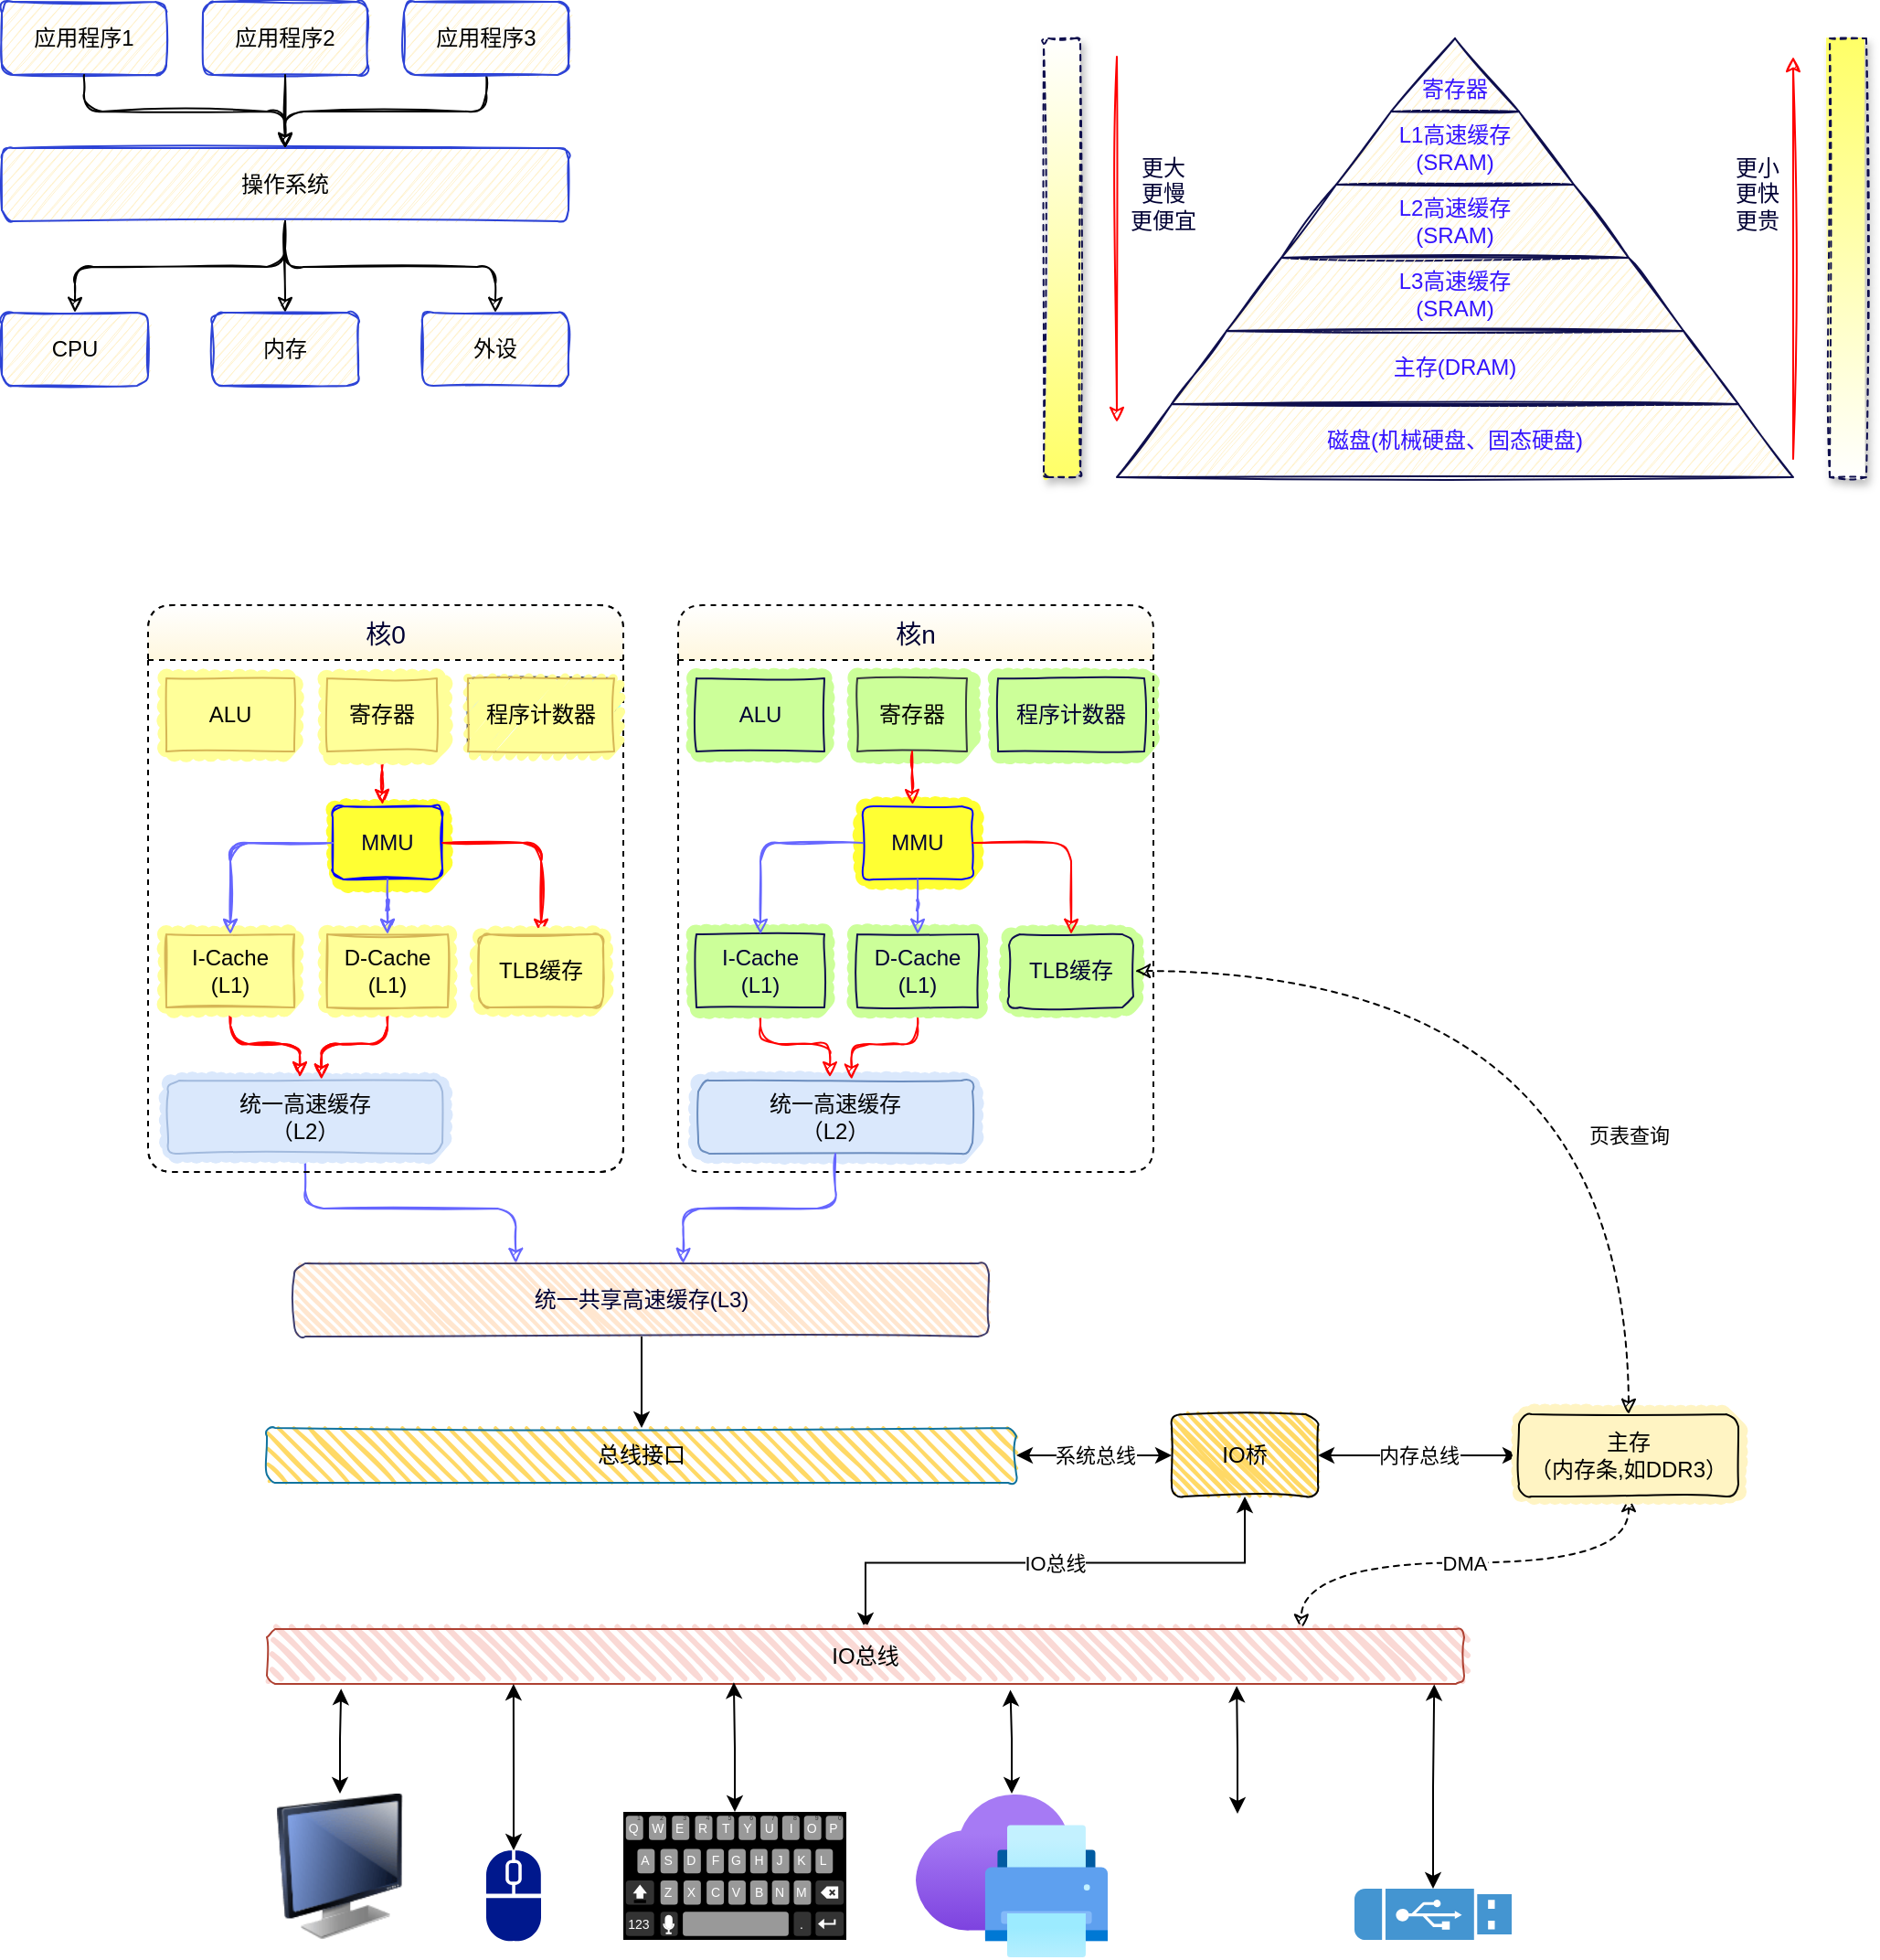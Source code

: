 <mxfile version="14.8.0" type="github" pages="7">
  <diagram id="p11bRE8ngP6M-khqaFyY" name="操作系统组成">
    <mxGraphModel dx="1422" dy="796" grid="1" gridSize="10" guides="1" tooltips="1" connect="1" arrows="1" fold="1" page="1" pageScale="1" pageWidth="827" pageHeight="1169" background="none" math="0" shadow="0">
      <root>
        <mxCell id="0" />
        <mxCell id="1" parent="0" />
        <mxCell id="h38YhSIRXOhSa6jcoTgB-14" value="" style="group;sketch=1;" parent="1" vertex="1" connectable="0">
          <mxGeometry x="30" y="20" width="310" height="210" as="geometry" />
        </mxCell>
        <mxCell id="h38YhSIRXOhSa6jcoTgB-1" value="应用程序1" style="rounded=1;whiteSpace=wrap;html=1;fillColor=#fff2cc;strokeColor=#2D43D6;shadow=0;sketch=1;" parent="h38YhSIRXOhSa6jcoTgB-14" vertex="1">
          <mxGeometry width="90" height="40" as="geometry" />
        </mxCell>
        <mxCell id="h38YhSIRXOhSa6jcoTgB-2" value="操作系统" style="whiteSpace=wrap;html=1;rounded=1;shadow=0;strokeColor=#2D43D6;fillColor=#fff2cc;sketch=1;" parent="h38YhSIRXOhSa6jcoTgB-14" vertex="1">
          <mxGeometry y="80" width="310" height="40" as="geometry" />
        </mxCell>
        <mxCell id="h38YhSIRXOhSa6jcoTgB-3" value="" style="edgeStyle=orthogonalEdgeStyle;curved=0;rounded=1;orthogonalLoop=1;jettySize=auto;html=1;sketch=1;" parent="h38YhSIRXOhSa6jcoTgB-14" source="h38YhSIRXOhSa6jcoTgB-1" target="h38YhSIRXOhSa6jcoTgB-2" edge="1">
          <mxGeometry relative="1" as="geometry" />
        </mxCell>
        <mxCell id="h38YhSIRXOhSa6jcoTgB-7" value="" style="edgeStyle=orthogonalEdgeStyle;curved=0;rounded=1;orthogonalLoop=1;jettySize=auto;html=1;exitX=0.5;exitY=1;exitDx=0;exitDy=0;sketch=1;" parent="h38YhSIRXOhSa6jcoTgB-14" source="h38YhSIRXOhSa6jcoTgB-2" target="h38YhSIRXOhSa6jcoTgB-6" edge="1">
          <mxGeometry relative="1" as="geometry" />
        </mxCell>
        <mxCell id="h38YhSIRXOhSa6jcoTgB-4" value="CPU" style="rounded=1;whiteSpace=wrap;html=1;shadow=0;strokeColor=#2D43D6;fillColor=#fff2cc;sketch=1;" parent="h38YhSIRXOhSa6jcoTgB-14" vertex="1">
          <mxGeometry y="170" width="80" height="40" as="geometry" />
        </mxCell>
        <mxCell id="h38YhSIRXOhSa6jcoTgB-5" value="" style="edgeStyle=orthogonalEdgeStyle;curved=0;rounded=1;orthogonalLoop=1;jettySize=auto;html=1;sketch=1;" parent="h38YhSIRXOhSa6jcoTgB-14" source="h38YhSIRXOhSa6jcoTgB-2" target="h38YhSIRXOhSa6jcoTgB-4" edge="1">
          <mxGeometry relative="1" as="geometry" />
        </mxCell>
        <mxCell id="h38YhSIRXOhSa6jcoTgB-9" value="" style="edgeStyle=orthogonalEdgeStyle;curved=0;rounded=1;orthogonalLoop=1;jettySize=auto;html=1;exitX=0.5;exitY=1;exitDx=0;exitDy=0;sketch=1;" parent="h38YhSIRXOhSa6jcoTgB-14" source="h38YhSIRXOhSa6jcoTgB-2" target="h38YhSIRXOhSa6jcoTgB-8" edge="1">
          <mxGeometry relative="1" as="geometry" />
        </mxCell>
        <mxCell id="h38YhSIRXOhSa6jcoTgB-6" value="内存" style="rounded=1;whiteSpace=wrap;html=1;shadow=0;strokeColor=#2D43D6;fillColor=#fff2cc;sketch=1;" parent="h38YhSIRXOhSa6jcoTgB-14" vertex="1">
          <mxGeometry x="115" y="170" width="80" height="40" as="geometry" />
        </mxCell>
        <mxCell id="h38YhSIRXOhSa6jcoTgB-8" value="外设" style="rounded=1;whiteSpace=wrap;html=1;shadow=0;strokeColor=#2D43D6;fillColor=#fff2cc;sketch=1;" parent="h38YhSIRXOhSa6jcoTgB-14" vertex="1">
          <mxGeometry x="230" y="170" width="80" height="40" as="geometry" />
        </mxCell>
        <mxCell id="h38YhSIRXOhSa6jcoTgB-13" value="" style="edgeStyle=orthogonalEdgeStyle;curved=0;rounded=1;orthogonalLoop=1;jettySize=auto;html=1;entryX=0.5;entryY=0;entryDx=0;entryDy=0;exitX=0.5;exitY=1;exitDx=0;exitDy=0;sketch=1;" parent="h38YhSIRXOhSa6jcoTgB-14" source="h38YhSIRXOhSa6jcoTgB-12" target="h38YhSIRXOhSa6jcoTgB-2" edge="1">
          <mxGeometry relative="1" as="geometry" />
        </mxCell>
        <mxCell id="h38YhSIRXOhSa6jcoTgB-10" value="应用程序2" style="rounded=1;whiteSpace=wrap;html=1;shadow=0;strokeColor=#2D43D6;fillColor=#fff2cc;sketch=1;" parent="h38YhSIRXOhSa6jcoTgB-14" vertex="1">
          <mxGeometry x="110" width="90" height="40" as="geometry" />
        </mxCell>
        <mxCell id="h38YhSIRXOhSa6jcoTgB-11" value="" style="edgeStyle=orthogonalEdgeStyle;curved=0;rounded=1;orthogonalLoop=1;jettySize=auto;html=1;entryX=0.5;entryY=0;entryDx=0;entryDy=0;sketch=1;" parent="h38YhSIRXOhSa6jcoTgB-14" source="h38YhSIRXOhSa6jcoTgB-10" target="h38YhSIRXOhSa6jcoTgB-2" edge="1">
          <mxGeometry relative="1" as="geometry">
            <mxPoint x="160" y="80" as="targetPoint" />
          </mxGeometry>
        </mxCell>
        <mxCell id="h38YhSIRXOhSa6jcoTgB-12" value="应用程序3" style="rounded=1;whiteSpace=wrap;html=1;shadow=0;strokeColor=#2D43D6;fillColor=#fff2cc;sketch=1;" parent="h38YhSIRXOhSa6jcoTgB-14" vertex="1">
          <mxGeometry x="220" width="90" height="40" as="geometry" />
        </mxCell>
        <mxCell id="h38YhSIRXOhSa6jcoTgB-39" value="" style="group;sketch=1;" parent="1" vertex="1" connectable="0">
          <mxGeometry x="600" y="40" width="450" height="240" as="geometry" />
        </mxCell>
        <mxCell id="h38YhSIRXOhSa6jcoTgB-18" value="L2高速缓存&lt;br&gt;(SRAM)" style="shape=trapezoid;perimeter=trapezoidPerimeter;whiteSpace=wrap;html=1;fixedSize=1;rounded=0;shadow=0;fillColor=#fff2cc;size=30;strokeColor=#0F0F4D;fontStyle=0;fontColor=#3414FF;sketch=1;" parent="h38YhSIRXOhSa6jcoTgB-39" vertex="1">
          <mxGeometry x="130" y="80" width="190" height="40" as="geometry" />
        </mxCell>
        <mxCell id="h38YhSIRXOhSa6jcoTgB-19" value="L3高速缓存&lt;br&gt;(SRAM)" style="shape=trapezoid;perimeter=trapezoidPerimeter;whiteSpace=wrap;html=1;fixedSize=1;rounded=0;shadow=0;fillColor=#fff2cc;size=30;strokeColor=#0F0F4D;fontStyle=0;fontColor=#3414FF;sketch=1;" parent="h38YhSIRXOhSa6jcoTgB-39" vertex="1">
          <mxGeometry x="100" y="120" width="250" height="40" as="geometry" />
        </mxCell>
        <mxCell id="h38YhSIRXOhSa6jcoTgB-20" value="L1高速缓存&lt;br&gt;(SRAM)" style="shape=trapezoid;perimeter=trapezoidPerimeter;whiteSpace=wrap;html=1;fixedSize=1;rounded=0;shadow=0;size=30;fillColor=#fff2cc;strokeColor=#0F0F4D;fontStyle=0;fontColor=#3414FF;sketch=1;" parent="h38YhSIRXOhSa6jcoTgB-39" vertex="1">
          <mxGeometry x="160" y="40" width="130" height="40" as="geometry" />
        </mxCell>
        <mxCell id="h38YhSIRXOhSa6jcoTgB-23" value="主存(DRAM)" style="shape=trapezoid;perimeter=trapezoidPerimeter;whiteSpace=wrap;html=1;fixedSize=1;rounded=0;shadow=0;size=30;fillColor=#fff2cc;strokeColor=#0F0F4D;fontStyle=0;fontColor=#3414FF;sketch=1;" parent="h38YhSIRXOhSa6jcoTgB-39" vertex="1">
          <mxGeometry x="70" y="160" width="310" height="40" as="geometry" />
        </mxCell>
        <mxCell id="h38YhSIRXOhSa6jcoTgB-28" value="&lt;br&gt;寄存器" style="shape=trapezoid;perimeter=trapezoidPerimeter;whiteSpace=wrap;html=1;fixedSize=1;rounded=0;shadow=0;size=50;fillColor=#fff2cc;strokeColor=#0F0F4D;fontStyle=0;fontColor=#3414FF;sketch=1;" parent="h38YhSIRXOhSa6jcoTgB-39" vertex="1">
          <mxGeometry x="190" width="70" height="40" as="geometry" />
        </mxCell>
        <mxCell id="h38YhSIRXOhSa6jcoTgB-25" value="磁盘(机械硬盘、固态硬盘)" style="shape=trapezoid;perimeter=trapezoidPerimeter;whiteSpace=wrap;html=1;fixedSize=1;rounded=0;shadow=0;size=30;fillColor=#fff2cc;strokeColor=#0F0F4D;fontStyle=0;fontColor=#3414FF;sketch=1;" parent="h38YhSIRXOhSa6jcoTgB-39" vertex="1">
          <mxGeometry x="40" y="200" width="370" height="40" as="geometry" />
        </mxCell>
        <mxCell id="h38YhSIRXOhSa6jcoTgB-31" value="" style="rounded=1;whiteSpace=wrap;html=1;shadow=1;dashed=1;fontColor=#3414FF;strokeColor=#0F0F4D;gradientDirection=south;gradientColor=#FFFF66;sketch=1;" parent="h38YhSIRXOhSa6jcoTgB-39" vertex="1">
          <mxGeometry width="20" height="240" as="geometry" />
        </mxCell>
        <mxCell id="h38YhSIRXOhSa6jcoTgB-33" value="" style="rounded=0;whiteSpace=wrap;html=1;shadow=1;dashed=1;fontColor=#3414FF;strokeColor=#0F0F4D;fillColor=#ffffff;gradientColor=#FFFF66;gradientDirection=north;sketch=1;" parent="h38YhSIRXOhSa6jcoTgB-39" vertex="1">
          <mxGeometry x="430" width="20" height="240" as="geometry" />
        </mxCell>
        <mxCell id="h38YhSIRXOhSa6jcoTgB-34" value="更小&lt;br&gt;更快&lt;br&gt;更贵" style="text;html=1;resizable=0;autosize=1;align=center;verticalAlign=middle;points=[];fillColor=none;strokeColor=none;rounded=0;shadow=1;dashed=1;fontColor=#000033;sketch=1;" parent="h38YhSIRXOhSa6jcoTgB-39" vertex="1">
          <mxGeometry x="370" y="60" width="40" height="50" as="geometry" />
        </mxCell>
        <mxCell id="h38YhSIRXOhSa6jcoTgB-35" value="" style="endArrow=classic;html=1;fontColor=#3414FF;shadow=0;strokeColor=#FF0000;sketch=1;" parent="h38YhSIRXOhSa6jcoTgB-39" edge="1">
          <mxGeometry width="50" height="50" relative="1" as="geometry">
            <mxPoint x="410" y="230" as="sourcePoint" />
            <mxPoint x="410" y="10" as="targetPoint" />
          </mxGeometry>
        </mxCell>
        <mxCell id="h38YhSIRXOhSa6jcoTgB-37" value="" style="endArrow=classic;html=1;shadow=0;fontColor=#3414FF;strokeColor=#FF0000;sketch=1;" parent="h38YhSIRXOhSa6jcoTgB-39" edge="1">
          <mxGeometry width="50" height="50" relative="1" as="geometry">
            <mxPoint x="40" y="10" as="sourcePoint" />
            <mxPoint x="40" y="210" as="targetPoint" />
          </mxGeometry>
        </mxCell>
        <mxCell id="h38YhSIRXOhSa6jcoTgB-38" value="更大&lt;br&gt;更慢&lt;br&gt;更便宜" style="text;html=1;resizable=0;autosize=1;align=center;verticalAlign=middle;points=[];fillColor=none;strokeColor=none;rounded=0;shadow=1;dashed=1;fontColor=#000033;sketch=1;" parent="h38YhSIRXOhSa6jcoTgB-39" vertex="1">
          <mxGeometry x="40" y="60" width="50" height="50" as="geometry" />
        </mxCell>
        <mxCell id="hWtCNFhX9IfaCWsVzRUq-15" style="edgeStyle=orthogonalEdgeStyle;curved=0;rounded=1;sketch=1;orthogonalLoop=1;jettySize=auto;html=1;entryX=0.319;entryY=0.001;entryDx=0;entryDy=0;entryPerimeter=0;shadow=0;fontColor=#000033;strokeColor=#6666FF;" parent="1" source="hWtCNFhX9IfaCWsVzRUq-5" target="hWtCNFhX9IfaCWsVzRUq-8" edge="1">
          <mxGeometry relative="1" as="geometry" />
        </mxCell>
        <mxCell id="hYofHsNvBsbMqg11Hh-b-3" style="edgeStyle=orthogonalEdgeStyle;rounded=0;orthogonalLoop=1;jettySize=auto;html=1;entryX=0.5;entryY=0;entryDx=0;entryDy=0;" edge="1" parent="1" source="hWtCNFhX9IfaCWsVzRUq-8" target="hYofHsNvBsbMqg11Hh-b-2">
          <mxGeometry relative="1" as="geometry" />
        </mxCell>
        <mxCell id="hWtCNFhX9IfaCWsVzRUq-8" value="统一共享高速缓存(L3)" style="rounded=1;whiteSpace=wrap;html=1;shadow=0;sketch=1;fontColor=#000033;strokeColor=#0F0F4D;fillStyle=auto;perimeterSpacing=0;glass=0;fillWeight=2;disableMultiStroke=1;fillOpacity=50;strokeOpacity=80;jiggle=1;hachureAngle=45;hachureGap=-10;fillColor=#FFCE9F;" parent="1" vertex="1">
          <mxGeometry x="190" y="710" width="380" height="40" as="geometry" />
        </mxCell>
        <mxCell id="hWtCNFhX9IfaCWsVzRUq-20" value="" style="group" parent="1" vertex="1" connectable="0">
          <mxGeometry x="110" y="350" width="545" height="310" as="geometry" />
        </mxCell>
        <mxCell id="h38YhSIRXOhSa6jcoTgB-43" value="寄存器" style="rounded=0;whiteSpace=wrap;html=1;shadow=0;sketch=1;strokeColor=#36393d;fillColor=#99FFFF;fillWeight=2;" parent="hWtCNFhX9IfaCWsVzRUq-20" vertex="1">
          <mxGeometry x="98" y="40" width="60" height="40" as="geometry" />
        </mxCell>
        <mxCell id="hWtCNFhX9IfaCWsVzRUq-1" value="程序计数器" style="rounded=0;whiteSpace=wrap;html=1;shadow=0;sketch=1;fontColor=#000033;strokeColor=#0F0F4D;fillColor=#99FFFF;strokeWidth=1;perimeterSpacing=5;fillStyle=auto;glass=0;curveFitting=0.95;fillWeight=2;" parent="hWtCNFhX9IfaCWsVzRUq-20" vertex="1">
          <mxGeometry x="175" y="40" width="80" height="40" as="geometry" />
        </mxCell>
        <mxCell id="hWtCNFhX9IfaCWsVzRUq-2" value="ALU" style="rounded=0;whiteSpace=wrap;html=1;shadow=0;sketch=1;fontColor=#000033;strokeColor=#0F0F4D;fillColor=#99FFFF;gradientColor=none;fillWeight=2;" parent="hWtCNFhX9IfaCWsVzRUq-20" vertex="1">
          <mxGeometry x="10" y="40" width="70" height="40" as="geometry" />
        </mxCell>
        <mxCell id="hWtCNFhX9IfaCWsVzRUq-3" value="MMU" style="rounded=1;whiteSpace=wrap;html=1;shadow=0;sketch=1;fontColor=#000033;fillColor=#99FFFF;gradientColor=none;strokeColor=#0000FF;fillWeight=2;" parent="hWtCNFhX9IfaCWsVzRUq-20" vertex="1">
          <mxGeometry x="101" y="110" width="60" height="40" as="geometry" />
        </mxCell>
        <mxCell id="hWtCNFhX9IfaCWsVzRUq-9" style="edgeStyle=orthogonalEdgeStyle;curved=0;rounded=1;sketch=1;orthogonalLoop=1;jettySize=auto;html=1;entryX=0.454;entryY=-0.023;entryDx=0;entryDy=0;entryPerimeter=0;shadow=0;fontColor=#000033;strokeColor=#FF0000;" parent="hWtCNFhX9IfaCWsVzRUq-20" source="h38YhSIRXOhSa6jcoTgB-43" target="hWtCNFhX9IfaCWsVzRUq-3" edge="1">
          <mxGeometry relative="1" as="geometry" />
        </mxCell>
        <mxCell id="hWtCNFhX9IfaCWsVzRUq-4" value="TLB缓存" style="rounded=1;whiteSpace=wrap;html=1;shadow=0;sketch=1;fontColor=#000033;strokeColor=#0F0F4D;fillColor=#99FFFF;gradientColor=none;fillWeight=2;" parent="hWtCNFhX9IfaCWsVzRUq-20" vertex="1">
          <mxGeometry x="181" y="180" width="68" height="40" as="geometry" />
        </mxCell>
        <mxCell id="hWtCNFhX9IfaCWsVzRUq-10" style="edgeStyle=orthogonalEdgeStyle;curved=0;rounded=1;sketch=1;orthogonalLoop=1;jettySize=auto;html=1;shadow=0;fontColor=#000033;strokeColor=#FF0000;" parent="hWtCNFhX9IfaCWsVzRUq-20" source="hWtCNFhX9IfaCWsVzRUq-3" target="hWtCNFhX9IfaCWsVzRUq-4" edge="1">
          <mxGeometry relative="1" as="geometry" />
        </mxCell>
        <mxCell id="hWtCNFhX9IfaCWsVzRUq-5" value="统一高速缓存&lt;br&gt;（L2）" style="rounded=1;whiteSpace=wrap;html=1;shadow=0;sketch=1;fontColor=#000033;strokeColor=#0F0F4D;fillColor=#99FFFF;gradientColor=none;fillWeight=2;" parent="hWtCNFhX9IfaCWsVzRUq-20" vertex="1">
          <mxGeometry x="11" y="260" width="150" height="40" as="geometry" />
        </mxCell>
        <mxCell id="hWtCNFhX9IfaCWsVzRUq-11" style="edgeStyle=orthogonalEdgeStyle;curved=0;rounded=1;sketch=1;orthogonalLoop=1;jettySize=auto;html=1;exitX=0.5;exitY=1;exitDx=0;exitDy=0;entryX=0.48;entryY=-0.046;entryDx=0;entryDy=0;entryPerimeter=0;shadow=0;fontColor=#000033;strokeColor=#FF0000;" parent="hWtCNFhX9IfaCWsVzRUq-20" source="hWtCNFhX9IfaCWsVzRUq-6" target="hWtCNFhX9IfaCWsVzRUq-5" edge="1">
          <mxGeometry relative="1" as="geometry" />
        </mxCell>
        <mxCell id="hWtCNFhX9IfaCWsVzRUq-6" value="I-Cache&lt;br&gt;(L1)" style="rounded=0;whiteSpace=wrap;html=1;shadow=0;sketch=1;fontColor=#000033;strokeColor=#0F0F4D;fillColor=#99FFFF;gradientColor=none;fillWeight=2;" parent="hWtCNFhX9IfaCWsVzRUq-20" vertex="1">
          <mxGeometry x="10" y="180" width="70" height="40" as="geometry" />
        </mxCell>
        <mxCell id="hWtCNFhX9IfaCWsVzRUq-13" style="edgeStyle=orthogonalEdgeStyle;curved=0;rounded=1;sketch=1;orthogonalLoop=1;jettySize=auto;html=1;shadow=0;fontColor=#000033;strokeColor=#6666FF;" parent="hWtCNFhX9IfaCWsVzRUq-20" source="hWtCNFhX9IfaCWsVzRUq-3" target="hWtCNFhX9IfaCWsVzRUq-6" edge="1">
          <mxGeometry relative="1" as="geometry" />
        </mxCell>
        <mxCell id="hWtCNFhX9IfaCWsVzRUq-12" style="edgeStyle=orthogonalEdgeStyle;curved=0;rounded=1;sketch=1;orthogonalLoop=1;jettySize=auto;html=1;entryX=0.559;entryY=-0.015;entryDx=0;entryDy=0;entryPerimeter=0;shadow=0;fontColor=#000033;strokeColor=#FF0000;" parent="hWtCNFhX9IfaCWsVzRUq-20" source="hWtCNFhX9IfaCWsVzRUq-7" target="hWtCNFhX9IfaCWsVzRUq-5" edge="1">
          <mxGeometry relative="1" as="geometry" />
        </mxCell>
        <mxCell id="hWtCNFhX9IfaCWsVzRUq-7" value="D-Cache&lt;br&gt;(L1)" style="rounded=0;whiteSpace=wrap;html=1;shadow=0;sketch=1;fontColor=#000033;strokeColor=#0F0F4D;fillColor=#99FFFF;gradientColor=none;fillWeight=2;" parent="hWtCNFhX9IfaCWsVzRUq-20" vertex="1">
          <mxGeometry x="98" y="180" width="66" height="40" as="geometry" />
        </mxCell>
        <mxCell id="hWtCNFhX9IfaCWsVzRUq-14" style="edgeStyle=orthogonalEdgeStyle;curved=0;rounded=1;sketch=1;orthogonalLoop=1;jettySize=auto;html=1;entryX=0.5;entryY=0;entryDx=0;entryDy=0;shadow=0;fontColor=#000033;strokeColor=#6666FF;" parent="hWtCNFhX9IfaCWsVzRUq-20" source="hWtCNFhX9IfaCWsVzRUq-3" target="hWtCNFhX9IfaCWsVzRUq-7" edge="1">
          <mxGeometry relative="1" as="geometry" />
        </mxCell>
        <mxCell id="hWtCNFhX9IfaCWsVzRUq-17" value="核0" style="swimlane;childLayout=stackLayout;horizontal=1;startSize=30;horizontalStack=0;rounded=1;fontSize=14;fontStyle=0;strokeWidth=1;resizeParent=0;resizeLast=1;shadow=0;dashed=1;align=center;glass=0;sketch=0;curveFitting=0.95;fontColor=#000033;swimlaneFillColor=none;gradientColor=#FFF7DE;" parent="hWtCNFhX9IfaCWsVzRUq-20" vertex="1">
          <mxGeometry width="260" height="310" as="geometry">
            <mxRectangle x="170" y="490" width="50" height="30" as="alternateBounds" />
          </mxGeometry>
        </mxCell>
        <mxCell id="P8Jxk_7muMQUMCP-3YNS-1" value="统一高速缓存&lt;br&gt;（L2）" style="rounded=1;whiteSpace=wrap;html=1;shadow=0;sketch=1;fontColor=#000033;strokeColor=#0F0F4D;fillColor=#99FFFF;gradientColor=none;fillWeight=2;" parent="hWtCNFhX9IfaCWsVzRUq-20" vertex="1">
          <mxGeometry x="301" y="260" width="150" height="40" as="geometry" />
        </mxCell>
        <mxCell id="P8Jxk_7muMQUMCP-3YNS-2" value="TLB缓存" style="rounded=1;whiteSpace=wrap;html=1;shadow=0;sketch=1;fontColor=#000033;strokeColor=#0F0F4D;fillColor=#99FFFF;gradientColor=none;fillWeight=2;" parent="hWtCNFhX9IfaCWsVzRUq-20" vertex="1">
          <mxGeometry x="471" y="180" width="68" height="40" as="geometry" />
        </mxCell>
        <mxCell id="P8Jxk_7muMQUMCP-3YNS-3" value="D-Cache&lt;br&gt;(L1)" style="rounded=0;whiteSpace=wrap;html=1;shadow=0;sketch=1;fontColor=#000033;strokeColor=#0F0F4D;fillColor=#99FFFF;gradientColor=none;fillWeight=2;" parent="hWtCNFhX9IfaCWsVzRUq-20" vertex="1">
          <mxGeometry x="388" y="180" width="66" height="40" as="geometry" />
        </mxCell>
        <mxCell id="P8Jxk_7muMQUMCP-3YNS-4" value="I-Cache&lt;br&gt;(L1)" style="rounded=0;whiteSpace=wrap;html=1;shadow=0;sketch=1;fontColor=#000033;strokeColor=#0F0F4D;fillColor=#99FFFF;gradientColor=none;fillWeight=2;" parent="hWtCNFhX9IfaCWsVzRUq-20" vertex="1">
          <mxGeometry x="300" y="180" width="70" height="40" as="geometry" />
        </mxCell>
        <mxCell id="P8Jxk_7muMQUMCP-3YNS-5" value="MMU" style="rounded=1;whiteSpace=wrap;html=1;shadow=0;sketch=1;fontColor=#000033;fillColor=#99FFFF;gradientColor=none;strokeColor=#0000FF;fillWeight=2;" parent="hWtCNFhX9IfaCWsVzRUq-20" vertex="1">
          <mxGeometry x="391" y="110" width="60" height="40" as="geometry" />
        </mxCell>
        <mxCell id="P8Jxk_7muMQUMCP-3YNS-6" value="程序计数器" style="rounded=0;whiteSpace=wrap;html=1;shadow=0;sketch=1;fontColor=#000033;strokeColor=#0F0F4D;fillColor=#99FFFF;strokeWidth=1;perimeterSpacing=5;fillStyle=auto;glass=0;curveFitting=0.95;fillWeight=2;" parent="hWtCNFhX9IfaCWsVzRUq-20" vertex="1">
          <mxGeometry x="465" y="40" width="80" height="40" as="geometry" />
        </mxCell>
        <mxCell id="P8Jxk_7muMQUMCP-3YNS-7" value="寄存器" style="rounded=0;whiteSpace=wrap;html=1;shadow=0;sketch=1;strokeColor=#36393d;fillColor=#99FFFF;fillWeight=2;" parent="hWtCNFhX9IfaCWsVzRUq-20" vertex="1">
          <mxGeometry x="388" y="40" width="60" height="40" as="geometry" />
        </mxCell>
        <mxCell id="P8Jxk_7muMQUMCP-3YNS-8" value="ALU" style="rounded=0;whiteSpace=wrap;html=1;shadow=0;sketch=1;fontColor=#000033;strokeColor=#0F0F4D;fillColor=#99FFFF;gradientColor=none;fillWeight=2;" parent="hWtCNFhX9IfaCWsVzRUq-20" vertex="1">
          <mxGeometry x="300" y="40" width="70" height="40" as="geometry" />
        </mxCell>
        <mxCell id="P8Jxk_7muMQUMCP-3YNS-9" value="MMU" style="rounded=1;whiteSpace=wrap;html=1;shadow=0;sketch=1;fontColor=#000033;fillColor=#99FFFF;gradientColor=none;strokeColor=#0000FF;" parent="hWtCNFhX9IfaCWsVzRUq-20" vertex="1">
          <mxGeometry x="391" y="110" width="60" height="40" as="geometry" />
        </mxCell>
        <mxCell id="P8Jxk_7muMQUMCP-3YNS-10" value="" style="group" parent="hWtCNFhX9IfaCWsVzRUq-20" vertex="1" connectable="0">
          <mxGeometry width="545" height="310" as="geometry" />
        </mxCell>
        <mxCell id="P8Jxk_7muMQUMCP-3YNS-11" value="寄存器" style="rounded=0;whiteSpace=wrap;html=1;shadow=0;sketch=1;strokeColor=#36393d;fillColor=#cce5ff;fillWeight=2;disableMultiStroke=1;" parent="P8Jxk_7muMQUMCP-3YNS-10" vertex="1">
          <mxGeometry x="98" y="40" width="60" height="40" as="geometry" />
        </mxCell>
        <mxCell id="P8Jxk_7muMQUMCP-3YNS-12" value="程序计数器" style="rounded=0;whiteSpace=wrap;html=1;shadow=0;sketch=1;strokeColor=#36393d;fillColor=#cce5ff;strokeWidth=1;perimeterSpacing=5;fillStyle=auto;glass=0;curveFitting=0.95;fillWeight=2;disableMultiStroke=1;" parent="P8Jxk_7muMQUMCP-3YNS-10" vertex="1">
          <mxGeometry x="175" y="40" width="80" height="40" as="geometry" />
        </mxCell>
        <mxCell id="P8Jxk_7muMQUMCP-3YNS-13" value="ALU" style="rounded=0;whiteSpace=wrap;html=1;shadow=0;sketch=1;strokeColor=#36393d;fillColor=#cce5ff;fillWeight=2;disableMultiStroke=1;" parent="P8Jxk_7muMQUMCP-3YNS-10" vertex="1">
          <mxGeometry x="10" y="40" width="70" height="40" as="geometry" />
        </mxCell>
        <mxCell id="P8Jxk_7muMQUMCP-3YNS-14" value="MMU" style="rounded=1;whiteSpace=wrap;html=1;shadow=0;sketch=1;fontColor=#000033;gradientColor=none;strokeColor=#0000FF;fillWeight=10;fillColor=#FFFF33;" parent="P8Jxk_7muMQUMCP-3YNS-10" vertex="1">
          <mxGeometry x="101" y="110" width="60" height="40" as="geometry" />
        </mxCell>
        <mxCell id="P8Jxk_7muMQUMCP-3YNS-15" style="edgeStyle=orthogonalEdgeStyle;curved=0;rounded=1;sketch=1;orthogonalLoop=1;jettySize=auto;html=1;entryX=0.454;entryY=-0.023;entryDx=0;entryDy=0;entryPerimeter=0;shadow=0;fontColor=#000033;strokeColor=#FF0000;" parent="P8Jxk_7muMQUMCP-3YNS-10" source="P8Jxk_7muMQUMCP-3YNS-11" target="P8Jxk_7muMQUMCP-3YNS-14" edge="1">
          <mxGeometry relative="1" as="geometry" />
        </mxCell>
        <mxCell id="P8Jxk_7muMQUMCP-3YNS-16" value="TLB缓存" style="rounded=1;whiteSpace=wrap;html=1;shadow=0;sketch=1;fontColor=#000033;strokeColor=#0F0F4D;fillColor=#99FFFF;gradientColor=none;fillWeight=2;" parent="P8Jxk_7muMQUMCP-3YNS-10" vertex="1">
          <mxGeometry x="181" y="180" width="68" height="40" as="geometry" />
        </mxCell>
        <mxCell id="P8Jxk_7muMQUMCP-3YNS-17" style="edgeStyle=orthogonalEdgeStyle;curved=0;rounded=1;sketch=1;orthogonalLoop=1;jettySize=auto;html=1;shadow=0;fontColor=#000033;strokeColor=#FF0000;" parent="P8Jxk_7muMQUMCP-3YNS-10" source="P8Jxk_7muMQUMCP-3YNS-14" target="P8Jxk_7muMQUMCP-3YNS-16" edge="1">
          <mxGeometry relative="1" as="geometry" />
        </mxCell>
        <mxCell id="P8Jxk_7muMQUMCP-3YNS-18" value="统一高速缓存&lt;br&gt;（L2）" style="rounded=1;whiteSpace=wrap;html=1;shadow=0;sketch=1;strokeColor=#6c8ebf;fillWeight=10;fillColor=#dae8fc;strokeOpacity=50;fillOpacity=100;noLabel=0;disableMultiStroke=1;disableMultiStrokeFill=0;" parent="P8Jxk_7muMQUMCP-3YNS-10" vertex="1">
          <mxGeometry x="11" y="260" width="150" height="40" as="geometry" />
        </mxCell>
        <mxCell id="P8Jxk_7muMQUMCP-3YNS-19" style="edgeStyle=orthogonalEdgeStyle;curved=0;rounded=1;sketch=1;orthogonalLoop=1;jettySize=auto;html=1;exitX=0.5;exitY=1;exitDx=0;exitDy=0;entryX=0.48;entryY=-0.046;entryDx=0;entryDy=0;entryPerimeter=0;shadow=0;fontColor=#000033;strokeColor=#FF0000;" parent="P8Jxk_7muMQUMCP-3YNS-10" source="P8Jxk_7muMQUMCP-3YNS-20" target="P8Jxk_7muMQUMCP-3YNS-18" edge="1">
          <mxGeometry relative="1" as="geometry" />
        </mxCell>
        <mxCell id="P8Jxk_7muMQUMCP-3YNS-20" value="I-Cache&lt;br&gt;(L1)" style="rounded=0;whiteSpace=wrap;html=1;shadow=0;sketch=1;fillWeight=10;strokeColor=#d6b656;curveFitting=0.95;fillColor=#FFFF99;hachureGap=5;" parent="P8Jxk_7muMQUMCP-3YNS-10" vertex="1">
          <mxGeometry x="10" y="180" width="70" height="40" as="geometry" />
        </mxCell>
        <mxCell id="P8Jxk_7muMQUMCP-3YNS-21" style="edgeStyle=orthogonalEdgeStyle;curved=0;rounded=1;sketch=1;orthogonalLoop=1;jettySize=auto;html=1;shadow=0;fontColor=#000033;strokeColor=#6666FF;" parent="P8Jxk_7muMQUMCP-3YNS-10" source="P8Jxk_7muMQUMCP-3YNS-14" target="P8Jxk_7muMQUMCP-3YNS-20" edge="1">
          <mxGeometry relative="1" as="geometry" />
        </mxCell>
        <mxCell id="P8Jxk_7muMQUMCP-3YNS-22" style="edgeStyle=orthogonalEdgeStyle;curved=0;rounded=1;sketch=1;orthogonalLoop=1;jettySize=auto;html=1;entryX=0.559;entryY=-0.015;entryDx=0;entryDy=0;entryPerimeter=0;shadow=0;fontColor=#000033;strokeColor=#FF0000;" parent="P8Jxk_7muMQUMCP-3YNS-10" source="P8Jxk_7muMQUMCP-3YNS-23" target="P8Jxk_7muMQUMCP-3YNS-18" edge="1">
          <mxGeometry relative="1" as="geometry" />
        </mxCell>
        <mxCell id="P8Jxk_7muMQUMCP-3YNS-23" value="D-Cache&lt;br&gt;(L1)" style="rounded=0;whiteSpace=wrap;html=1;shadow=0;sketch=1;fillWeight=10;strokeColor=#d6b656;curveFitting=0.95;fillColor=#FFFF99;hachureGap=5;" parent="P8Jxk_7muMQUMCP-3YNS-10" vertex="1">
          <mxGeometry x="98" y="180" width="66" height="40" as="geometry" />
        </mxCell>
        <mxCell id="P8Jxk_7muMQUMCP-3YNS-24" style="edgeStyle=orthogonalEdgeStyle;curved=0;rounded=1;sketch=1;orthogonalLoop=1;jettySize=auto;html=1;entryX=0.5;entryY=0;entryDx=0;entryDy=0;shadow=0;fontColor=#000033;strokeColor=#6666FF;" parent="P8Jxk_7muMQUMCP-3YNS-10" source="P8Jxk_7muMQUMCP-3YNS-14" target="P8Jxk_7muMQUMCP-3YNS-23" edge="1">
          <mxGeometry relative="1" as="geometry" />
        </mxCell>
        <mxCell id="P8Jxk_7muMQUMCP-3YNS-25" value="核0" style="swimlane;childLayout=stackLayout;horizontal=1;startSize=30;horizontalStack=0;rounded=1;fontSize=14;fontStyle=0;strokeWidth=1;resizeParent=0;resizeLast=1;shadow=0;dashed=1;align=center;glass=0;sketch=0;curveFitting=0.95;fontColor=#000033;swimlaneFillColor=none;gradientColor=#FFF7DE;" parent="P8Jxk_7muMQUMCP-3YNS-10" vertex="1">
          <mxGeometry width="260" height="310" as="geometry">
            <mxRectangle x="170" y="490" width="50" height="30" as="alternateBounds" />
          </mxGeometry>
        </mxCell>
        <mxCell id="P8Jxk_7muMQUMCP-3YNS-26" value="统一高速缓存&lt;br&gt;（L2）" style="rounded=1;whiteSpace=wrap;html=1;shadow=0;sketch=1;fontColor=#000033;strokeColor=#0F0F4D;fillColor=#99FFFF;gradientColor=none;fillWeight=2;" parent="P8Jxk_7muMQUMCP-3YNS-10" vertex="1">
          <mxGeometry x="301" y="260" width="150" height="40" as="geometry" />
        </mxCell>
        <mxCell id="P8Jxk_7muMQUMCP-3YNS-27" value="TLB缓存" style="rounded=1;whiteSpace=wrap;html=1;shadow=0;sketch=1;fontColor=#000033;strokeColor=#0F0F4D;fillColor=#99FFFF;gradientColor=none;fillWeight=2;" parent="P8Jxk_7muMQUMCP-3YNS-10" vertex="1">
          <mxGeometry x="471" y="180" width="68" height="40" as="geometry" />
        </mxCell>
        <mxCell id="P8Jxk_7muMQUMCP-3YNS-28" value="D-Cache&lt;br&gt;(L1)" style="rounded=0;whiteSpace=wrap;html=1;shadow=0;sketch=1;fontColor=#000033;strokeColor=#0F0F4D;fillColor=#99FFFF;gradientColor=none;fillWeight=2;" parent="P8Jxk_7muMQUMCP-3YNS-10" vertex="1">
          <mxGeometry x="388" y="180" width="66" height="40" as="geometry" />
        </mxCell>
        <mxCell id="P8Jxk_7muMQUMCP-3YNS-29" value="I-Cache&lt;br&gt;(L1)" style="rounded=0;whiteSpace=wrap;html=1;shadow=0;sketch=1;fontColor=#000033;strokeColor=#0F0F4D;fillColor=#99FFFF;gradientColor=none;fillWeight=2;" parent="P8Jxk_7muMQUMCP-3YNS-10" vertex="1">
          <mxGeometry x="300" y="180" width="70" height="40" as="geometry" />
        </mxCell>
        <mxCell id="P8Jxk_7muMQUMCP-3YNS-30" value="MMU" style="rounded=1;whiteSpace=wrap;html=1;shadow=0;sketch=1;fontColor=#000033;fillColor=#99FFFF;gradientColor=none;strokeColor=#0000FF;fillWeight=2;" parent="P8Jxk_7muMQUMCP-3YNS-10" vertex="1">
          <mxGeometry x="391" y="110" width="60" height="40" as="geometry" />
        </mxCell>
        <mxCell id="P8Jxk_7muMQUMCP-3YNS-31" value="程序计数器" style="rounded=0;whiteSpace=wrap;html=1;shadow=0;sketch=1;fontColor=#000033;strokeColor=#0F0F4D;fillColor=#99FFFF;strokeWidth=1;perimeterSpacing=5;fillStyle=auto;glass=0;curveFitting=0.95;fillWeight=2;" parent="P8Jxk_7muMQUMCP-3YNS-10" vertex="1">
          <mxGeometry x="465" y="40" width="80" height="40" as="geometry" />
        </mxCell>
        <mxCell id="P8Jxk_7muMQUMCP-3YNS-32" value="寄存器" style="rounded=0;whiteSpace=wrap;html=1;shadow=0;sketch=1;strokeColor=#36393d;fillColor=#99FFFF;fillWeight=2;" parent="P8Jxk_7muMQUMCP-3YNS-10" vertex="1">
          <mxGeometry x="388" y="40" width="60" height="40" as="geometry" />
        </mxCell>
        <mxCell id="P8Jxk_7muMQUMCP-3YNS-33" value="ALU" style="rounded=0;whiteSpace=wrap;html=1;shadow=0;sketch=1;fontColor=#000033;strokeColor=#0F0F4D;fillColor=#99FFFF;gradientColor=none;fillWeight=2;" parent="P8Jxk_7muMQUMCP-3YNS-10" vertex="1">
          <mxGeometry x="300" y="40" width="70" height="40" as="geometry" />
        </mxCell>
        <mxCell id="P8Jxk_7muMQUMCP-3YNS-34" value="ALU" style="rounded=0;whiteSpace=wrap;html=1;shadow=0;sketch=1;fillWeight=10;disableMultiStroke=1;strokeColor=#d6b656;curveFitting=0.95;fillColor=#FFFF99;hachureGap=5;" parent="P8Jxk_7muMQUMCP-3YNS-10" vertex="1">
          <mxGeometry x="10" y="40" width="70" height="40" as="geometry" />
        </mxCell>
        <mxCell id="P8Jxk_7muMQUMCP-3YNS-35" value="寄存器" style="rounded=0;whiteSpace=wrap;html=1;shadow=0;sketch=1;fillWeight=10;disableMultiStroke=1;strokeColor=#d6b656;curveFitting=0.95;fillColor=#FFFF99;hachureGap=5;" parent="P8Jxk_7muMQUMCP-3YNS-10" vertex="1">
          <mxGeometry x="98" y="40" width="60" height="40" as="geometry" />
        </mxCell>
        <mxCell id="P8Jxk_7muMQUMCP-3YNS-36" value="程序计数器" style="rounded=0;whiteSpace=wrap;html=1;shadow=0;sketch=1;strokeWidth=1;perimeterSpacing=5;fillStyle=auto;glass=0;curveFitting=0.95;fillWeight=5;disableMultiStroke=1;strokeColor=#d6b656;fillColor=#FFFF99;hachureGap=5;" parent="P8Jxk_7muMQUMCP-3YNS-10" vertex="1">
          <mxGeometry x="175" y="40" width="80" height="40" as="geometry" />
        </mxCell>
        <mxCell id="P8Jxk_7muMQUMCP-3YNS-37" value="TLB缓存" style="rounded=1;whiteSpace=wrap;html=1;shadow=0;sketch=1;fillWeight=10;strokeColor=#d6b656;curveFitting=0.95;fillColor=#FFFF99;hachureGap=5;" parent="P8Jxk_7muMQUMCP-3YNS-10" vertex="1">
          <mxGeometry x="181" y="180" width="68" height="40" as="geometry" />
        </mxCell>
        <mxCell id="hWtCNFhX9IfaCWsVzRUq-21" value="" style="group;sketch=0;shadow=0;" parent="1" vertex="1" connectable="0">
          <mxGeometry x="400" y="350" width="260" height="310" as="geometry" />
        </mxCell>
        <mxCell id="hWtCNFhX9IfaCWsVzRUq-22" value="寄存器" style="rounded=0;whiteSpace=wrap;html=1;shadow=0;sketch=1;strokeColor=#36393d;disableMultiStroke=1;disableMultiStrokeFill=0;fillColor=#CCFF99;fillWeight=11;" parent="hWtCNFhX9IfaCWsVzRUq-21" vertex="1">
          <mxGeometry x="98" y="40" width="60" height="40" as="geometry" />
        </mxCell>
        <mxCell id="hWtCNFhX9IfaCWsVzRUq-23" value="程序计数器" style="rounded=0;whiteSpace=wrap;html=1;shadow=0;sketch=1;fontColor=#000033;strokeColor=#0F0F4D;strokeWidth=1;perimeterSpacing=5;fillStyle=auto;glass=0;curveFitting=0.95;disableMultiStroke=1;disableMultiStrokeFill=0;fillColor=#CCFF99;fillWeight=11;" parent="hWtCNFhX9IfaCWsVzRUq-21" vertex="1">
          <mxGeometry x="175" y="40" width="80" height="40" as="geometry" />
        </mxCell>
        <mxCell id="hWtCNFhX9IfaCWsVzRUq-24" value="ALU" style="rounded=0;whiteSpace=wrap;html=1;shadow=0;sketch=1;fontColor=#000033;strokeColor=#0F0F4D;gradientColor=none;disableMultiStroke=1;disableMultiStrokeFill=0;fillColor=#CCFF99;fillWeight=11;" parent="hWtCNFhX9IfaCWsVzRUq-21" vertex="1">
          <mxGeometry x="10" y="40" width="70" height="40" as="geometry" />
        </mxCell>
        <mxCell id="hWtCNFhX9IfaCWsVzRUq-25" value="MMU" style="rounded=1;whiteSpace=wrap;html=1;shadow=0;sketch=1;fontColor=#000033;gradientColor=none;strokeColor=#0000FF;disableMultiStroke=1;disableMultiStrokeFill=0;fillWeight=11;fillColor=#FFFF33;" parent="hWtCNFhX9IfaCWsVzRUq-21" vertex="1">
          <mxGeometry x="101" y="110" width="60" height="40" as="geometry" />
        </mxCell>
        <mxCell id="hWtCNFhX9IfaCWsVzRUq-26" style="edgeStyle=orthogonalEdgeStyle;curved=0;rounded=1;sketch=1;orthogonalLoop=1;jettySize=auto;html=1;entryX=0.454;entryY=-0.023;entryDx=0;entryDy=0;entryPerimeter=0;shadow=0;fontColor=#000033;strokeColor=#FF0000;" parent="hWtCNFhX9IfaCWsVzRUq-21" source="hWtCNFhX9IfaCWsVzRUq-22" target="hWtCNFhX9IfaCWsVzRUq-25" edge="1">
          <mxGeometry relative="1" as="geometry" />
        </mxCell>
        <mxCell id="hWtCNFhX9IfaCWsVzRUq-27" value="TLB缓存" style="rounded=1;whiteSpace=wrap;html=1;shadow=0;sketch=1;fontColor=#000033;strokeColor=#0F0F4D;gradientColor=none;disableMultiStroke=1;disableMultiStrokeFill=0;fillColor=#CCFF99;fillWeight=11;" parent="hWtCNFhX9IfaCWsVzRUq-21" vertex="1">
          <mxGeometry x="181" y="180" width="68" height="40" as="geometry" />
        </mxCell>
        <mxCell id="hWtCNFhX9IfaCWsVzRUq-28" style="edgeStyle=orthogonalEdgeStyle;curved=0;rounded=1;sketch=1;orthogonalLoop=1;jettySize=auto;html=1;shadow=0;fontColor=#000033;strokeColor=#FF0000;" parent="hWtCNFhX9IfaCWsVzRUq-21" source="hWtCNFhX9IfaCWsVzRUq-25" target="hWtCNFhX9IfaCWsVzRUq-27" edge="1">
          <mxGeometry relative="1" as="geometry" />
        </mxCell>
        <mxCell id="hWtCNFhX9IfaCWsVzRUq-29" value="统一高速缓存&lt;br&gt;（L2）" style="rounded=1;whiteSpace=wrap;html=1;shadow=0;sketch=1;strokeColor=#6c8ebf;disableMultiStroke=1;disableMultiStrokeFill=0;fillColor=#dae8fc;fillWeight=11;" parent="hWtCNFhX9IfaCWsVzRUq-21" vertex="1">
          <mxGeometry x="11" y="260" width="150" height="40" as="geometry" />
        </mxCell>
        <mxCell id="hWtCNFhX9IfaCWsVzRUq-30" style="edgeStyle=orthogonalEdgeStyle;curved=0;rounded=1;sketch=1;orthogonalLoop=1;jettySize=auto;html=1;exitX=0.5;exitY=1;exitDx=0;exitDy=0;entryX=0.48;entryY=-0.046;entryDx=0;entryDy=0;entryPerimeter=0;shadow=0;fontColor=#000033;strokeColor=#FF0000;" parent="hWtCNFhX9IfaCWsVzRUq-21" source="hWtCNFhX9IfaCWsVzRUq-31" target="hWtCNFhX9IfaCWsVzRUq-29" edge="1">
          <mxGeometry relative="1" as="geometry" />
        </mxCell>
        <mxCell id="hWtCNFhX9IfaCWsVzRUq-31" value="I-Cache&lt;br&gt;(L1)" style="rounded=0;whiteSpace=wrap;html=1;shadow=0;sketch=1;fontColor=#000033;strokeColor=#0F0F4D;gradientColor=none;disableMultiStroke=1;disableMultiStrokeFill=0;fillColor=#CCFF99;fillWeight=11;" parent="hWtCNFhX9IfaCWsVzRUq-21" vertex="1">
          <mxGeometry x="10" y="180" width="70" height="40" as="geometry" />
        </mxCell>
        <mxCell id="hWtCNFhX9IfaCWsVzRUq-32" style="edgeStyle=orthogonalEdgeStyle;curved=0;rounded=1;sketch=1;orthogonalLoop=1;jettySize=auto;html=1;shadow=0;fontColor=#000033;strokeColor=#6666FF;" parent="hWtCNFhX9IfaCWsVzRUq-21" source="hWtCNFhX9IfaCWsVzRUq-25" target="hWtCNFhX9IfaCWsVzRUq-31" edge="1">
          <mxGeometry relative="1" as="geometry" />
        </mxCell>
        <mxCell id="hWtCNFhX9IfaCWsVzRUq-33" style="edgeStyle=orthogonalEdgeStyle;curved=0;rounded=1;sketch=1;orthogonalLoop=1;jettySize=auto;html=1;entryX=0.559;entryY=-0.015;entryDx=0;entryDy=0;entryPerimeter=0;shadow=0;fontColor=#000033;strokeColor=#FF0000;" parent="hWtCNFhX9IfaCWsVzRUq-21" source="hWtCNFhX9IfaCWsVzRUq-34" target="hWtCNFhX9IfaCWsVzRUq-29" edge="1">
          <mxGeometry relative="1" as="geometry" />
        </mxCell>
        <mxCell id="hWtCNFhX9IfaCWsVzRUq-34" value="D-Cache&lt;br&gt;(L1)" style="rounded=0;whiteSpace=wrap;html=1;shadow=0;sketch=1;fontColor=#000033;strokeColor=#0F0F4D;gradientColor=none;disableMultiStroke=1;disableMultiStrokeFill=0;fillColor=#CCFF99;fillWeight=11;" parent="hWtCNFhX9IfaCWsVzRUq-21" vertex="1">
          <mxGeometry x="98" y="180" width="66" height="40" as="geometry" />
        </mxCell>
        <mxCell id="hWtCNFhX9IfaCWsVzRUq-35" style="edgeStyle=orthogonalEdgeStyle;curved=0;rounded=1;sketch=1;orthogonalLoop=1;jettySize=auto;html=1;entryX=0.5;entryY=0;entryDx=0;entryDy=0;shadow=0;fontColor=#000033;strokeColor=#6666FF;" parent="hWtCNFhX9IfaCWsVzRUq-21" source="hWtCNFhX9IfaCWsVzRUq-25" target="hWtCNFhX9IfaCWsVzRUq-34" edge="1">
          <mxGeometry relative="1" as="geometry" />
        </mxCell>
        <mxCell id="hWtCNFhX9IfaCWsVzRUq-36" value="核n" style="swimlane;childLayout=stackLayout;horizontal=1;startSize=30;horizontalStack=0;rounded=1;fontSize=14;fontStyle=0;strokeWidth=1;resizeParent=0;resizeLast=1;shadow=0;dashed=1;align=center;glass=0;sketch=0;curveFitting=0.95;fontColor=#000033;swimlaneFillColor=none;gradientColor=#FFF7DE;" parent="hWtCNFhX9IfaCWsVzRUq-21" vertex="1">
          <mxGeometry width="260" height="310" as="geometry">
            <mxRectangle width="50" height="30" as="alternateBounds" />
          </mxGeometry>
        </mxCell>
        <mxCell id="hWtCNFhX9IfaCWsVzRUq-37" style="edgeStyle=orthogonalEdgeStyle;curved=0;rounded=1;sketch=1;orthogonalLoop=1;jettySize=auto;html=1;shadow=0;fontColor=#000033;strokeColor=#6666FF;entryX=0.56;entryY=0.001;entryDx=0;entryDy=0;entryPerimeter=0;" parent="1" source="hWtCNFhX9IfaCWsVzRUq-29" target="hWtCNFhX9IfaCWsVzRUq-8" edge="1">
          <mxGeometry relative="1" as="geometry" />
        </mxCell>
        <mxCell id="hYofHsNvBsbMqg11Hh-b-2" value="总线接口" style="rounded=1;whiteSpace=wrap;html=1;shadow=0;sketch=1;fillWeight=2;hachureGap=6;hachureAngle=45;jiggle=1;disableMultiStroke=1;disableMultiStrokeFill=0;curveFitting=0.95;expand=1;strokeColor=#10739e;fillColor=#FFD966;" vertex="1" parent="1">
          <mxGeometry x="175" y="800" width="410" height="30" as="geometry" />
        </mxCell>
        <mxCell id="hYofHsNvBsbMqg11Hh-b-8" value="内存总线" style="edgeStyle=orthogonalEdgeStyle;rounded=0;orthogonalLoop=1;jettySize=auto;html=1;startArrow=classic;startFill=1;endArrow=classic;endFill=1;" edge="1" parent="1" source="hYofHsNvBsbMqg11Hh-b-4" target="hYofHsNvBsbMqg11Hh-b-5">
          <mxGeometry relative="1" as="geometry">
            <Array as="points">
              <mxPoint x="800" y="815" />
              <mxPoint x="800" y="815" />
            </Array>
          </mxGeometry>
        </mxCell>
        <mxCell id="hYofHsNvBsbMqg11Hh-b-10" value="IO总线" style="edgeStyle=orthogonalEdgeStyle;rounded=0;orthogonalLoop=1;jettySize=auto;html=1;exitX=0.5;exitY=1;exitDx=0;exitDy=0;startArrow=classic;startFill=1;endArrow=classic;endFill=1;" edge="1" parent="1" source="hYofHsNvBsbMqg11Hh-b-4" target="hYofHsNvBsbMqg11Hh-b-9">
          <mxGeometry relative="1" as="geometry" />
        </mxCell>
        <mxCell id="hYofHsNvBsbMqg11Hh-b-4" value="IO桥" style="rounded=1;whiteSpace=wrap;html=1;shadow=0;sketch=1;fillWeight=2;hachureGap=-10;hachureAngle=45;jiggle=1;disableMultiStroke=1;disableMultiStrokeFill=0;curveFitting=0.95;fillColor=#FFD966;gradientColor=none;" vertex="1" parent="1">
          <mxGeometry x="670" y="792.5" width="80" height="45" as="geometry" />
        </mxCell>
        <mxCell id="hYofHsNvBsbMqg11Hh-b-26" value="DMA" style="edgeStyle=orthogonalEdgeStyle;curved=1;sketch=1;disableMultiStroke=1;orthogonalLoop=1;jettySize=auto;html=1;entryX=0.864;entryY=0.008;entryDx=0;entryDy=0;entryPerimeter=0;shadow=0;dashed=1;startArrow=classic;startFill=1;endArrow=classic;endFill=1;exitX=0.5;exitY=1;exitDx=0;exitDy=0;" edge="1" parent="1" source="hYofHsNvBsbMqg11Hh-b-5" target="hYofHsNvBsbMqg11Hh-b-9">
          <mxGeometry relative="1" as="geometry" />
        </mxCell>
        <mxCell id="hYofHsNvBsbMqg11Hh-b-5" value="主存&lt;br&gt;（内存条,如DDR3）" style="whiteSpace=wrap;html=1;rounded=1;shadow=0;sketch=1;fillWeight=10;hachureGap=-10;hachureAngle=45;jiggle=1;disableMultiStroke=1;disableMultiStrokeFill=0;curveFitting=0.95;fillColor=#FFF4C3;" vertex="1" parent="1">
          <mxGeometry x="860" y="792.5" width="120" height="45" as="geometry" />
        </mxCell>
        <mxCell id="hYofHsNvBsbMqg11Hh-b-7" value="系统总线" style="endArrow=classic;startArrow=classic;html=1;entryX=0;entryY=0.5;entryDx=0;entryDy=0;exitX=1;exitY=0.5;exitDx=0;exitDy=0;" edge="1" parent="1" source="hYofHsNvBsbMqg11Hh-b-2" target="hYofHsNvBsbMqg11Hh-b-4">
          <mxGeometry width="50" height="50" relative="1" as="geometry">
            <mxPoint x="590" y="815" as="sourcePoint" />
            <mxPoint x="630" y="920" as="targetPoint" />
          </mxGeometry>
        </mxCell>
        <mxCell id="hYofHsNvBsbMqg11Hh-b-9" value="IO总线" style="rounded=1;whiteSpace=wrap;html=1;shadow=0;sketch=1;fillWeight=3;hachureGap=6;hachureAngle=45;jiggle=1;disableMultiStroke=1;disableMultiStrokeFill=0;curveFitting=0.95;fillColor=#fad9d5;strokeColor=#ae4132;dashGap=2;" vertex="1" parent="1">
          <mxGeometry x="175" y="910" width="655" height="30" as="geometry" />
        </mxCell>
        <mxCell id="hYofHsNvBsbMqg11Hh-b-21" style="edgeStyle=orthogonalEdgeStyle;rounded=0;orthogonalLoop=1;jettySize=auto;html=1;entryX=0.81;entryY=1.039;entryDx=0;entryDy=0;entryPerimeter=0;startArrow=classic;startFill=1;endArrow=classic;endFill=1;" edge="1" parent="1" source="hYofHsNvBsbMqg11Hh-b-11" target="hYofHsNvBsbMqg11Hh-b-9">
          <mxGeometry relative="1" as="geometry" />
        </mxCell>
        <mxCell id="hYofHsNvBsbMqg11Hh-b-11" value="" style="shape=image;html=1;verticalAlign=top;verticalLabelPosition=bottom;labelBackgroundColor=#ffffff;imageAspect=0;aspect=fixed;image=https://cdn1.iconfinder.com/data/icons/computer-hardware-glyphs-vol-2/52/storage__ssd__card__device__data__server__hardware-128.png;shadow=0;sketch=0;fillWeight=3;hachureGap=6;hachureAngle=45;jiggle=1;disableMultiStroke=1;disableMultiStrokeFill=0;curveFitting=0.95;fillColor=#FFF4C3;gradientColor=none;" vertex="1" parent="1">
          <mxGeometry x="671" y="1011" width="70" height="70" as="geometry" />
        </mxCell>
        <mxCell id="hYofHsNvBsbMqg11Hh-b-17" style="edgeStyle=orthogonalEdgeStyle;rounded=0;orthogonalLoop=1;jettySize=auto;html=1;entryX=0.062;entryY=1.086;entryDx=0;entryDy=0;entryPerimeter=0;startArrow=classic;startFill=1;endArrow=classic;endFill=1;" edge="1" parent="1" source="hYofHsNvBsbMqg11Hh-b-12" target="hYofHsNvBsbMqg11Hh-b-9">
          <mxGeometry relative="1" as="geometry" />
        </mxCell>
        <mxCell id="hYofHsNvBsbMqg11Hh-b-12" value="" style="image;html=1;image=img/lib/clip_art/computers/Monitor_128x128.png;shadow=0;sketch=0;fillWeight=3;hachureGap=6;hachureAngle=45;jiggle=1;disableMultiStroke=1;disableMultiStrokeFill=0;curveFitting=0.95;fillColor=#FFF4C3;gradientColor=none;" vertex="1" parent="1">
          <mxGeometry x="175" y="1000" width="80" height="80" as="geometry" />
        </mxCell>
        <mxCell id="hYofHsNvBsbMqg11Hh-b-22" style="edgeStyle=orthogonalEdgeStyle;rounded=0;orthogonalLoop=1;jettySize=auto;html=1;entryX=0.975;entryY=1.007;entryDx=0;entryDy=0;entryPerimeter=0;startArrow=classic;startFill=1;endArrow=classic;endFill=1;" edge="1" parent="1" source="hYofHsNvBsbMqg11Hh-b-13" target="hYofHsNvBsbMqg11Hh-b-9">
          <mxGeometry relative="1" as="geometry" />
        </mxCell>
        <mxCell id="hYofHsNvBsbMqg11Hh-b-13" value="" style="pointerEvents=1;shadow=0;dashed=0;html=1;strokeColor=none;fillColor=#4495D1;labelPosition=center;verticalLabelPosition=bottom;verticalAlign=top;align=center;outlineConnect=0;shape=mxgraph.veeam.usb;sketch=0;fillWeight=3;hachureGap=6;hachureAngle=45;jiggle=1;disableMultiStroke=1;disableMultiStrokeFill=0;curveFitting=0.95;" vertex="1" parent="1">
          <mxGeometry x="770" y="1052" width="86" height="28" as="geometry" />
        </mxCell>
        <mxCell id="hYofHsNvBsbMqg11Hh-b-18" style="edgeStyle=orthogonalEdgeStyle;rounded=0;orthogonalLoop=1;jettySize=auto;html=1;entryX=0.206;entryY=1;entryDx=0;entryDy=0;entryPerimeter=0;startArrow=classic;startFill=1;endArrow=classic;endFill=1;" edge="1" parent="1" source="hYofHsNvBsbMqg11Hh-b-14" target="hYofHsNvBsbMqg11Hh-b-9">
          <mxGeometry relative="1" as="geometry" />
        </mxCell>
        <mxCell id="hYofHsNvBsbMqg11Hh-b-14" value="" style="aspect=fixed;pointerEvents=1;shadow=0;dashed=0;html=1;strokeColor=none;labelPosition=center;verticalLabelPosition=bottom;verticalAlign=top;align=center;fillColor=#00188D;shape=mxgraph.mscae.enterprise.mouse;sketch=0;fillWeight=3;hachureGap=6;hachureAngle=45;jiggle=1;disableMultiStroke=1;disableMultiStrokeFill=0;curveFitting=0.95;" vertex="1" parent="1">
          <mxGeometry x="295" y="1031" width="30" height="50" as="geometry" />
        </mxCell>
        <mxCell id="hYofHsNvBsbMqg11Hh-b-20" style="edgeStyle=orthogonalEdgeStyle;rounded=0;orthogonalLoop=1;jettySize=auto;html=1;entryX=0.621;entryY=1.108;entryDx=0;entryDy=0;entryPerimeter=0;startArrow=classic;startFill=1;endArrow=classic;endFill=1;" edge="1" parent="1" source="hYofHsNvBsbMqg11Hh-b-15" target="hYofHsNvBsbMqg11Hh-b-9">
          <mxGeometry relative="1" as="geometry" />
        </mxCell>
        <mxCell id="hYofHsNvBsbMqg11Hh-b-15" value="" style="aspect=fixed;html=1;points=[];align=center;image;fontSize=12;image=img/lib/azure2/other/Universal_Print.svg;shadow=0;sketch=0;fillWeight=3;hachureGap=6;hachureAngle=45;jiggle=1;disableMultiStroke=1;disableMultiStrokeFill=0;curveFitting=0.95;fillColor=#FFF4C3;gradientColor=none;" vertex="1" parent="1">
          <mxGeometry x="530" y="1000" width="105" height="90" as="geometry" />
        </mxCell>
        <mxCell id="hYofHsNvBsbMqg11Hh-b-19" style="edgeStyle=orthogonalEdgeStyle;rounded=0;orthogonalLoop=1;jettySize=auto;html=1;entryX=0.39;entryY=0.969;entryDx=0;entryDy=0;entryPerimeter=0;startArrow=classic;startFill=1;endArrow=classic;endFill=1;" edge="1" parent="1" source="hYofHsNvBsbMqg11Hh-b-16" target="hYofHsNvBsbMqg11Hh-b-9">
          <mxGeometry relative="1" as="geometry" />
        </mxCell>
        <mxCell id="hYofHsNvBsbMqg11Hh-b-16" value="" style="verticalLabelPosition=bottom;verticalAlign=top;html=1;shadow=0;dashed=0;strokeWidth=1;shape=mxgraph.android.keyboard;sketch=0;fillWeight=3;hachureGap=6;hachureAngle=45;jiggle=1;disableMultiStroke=1;disableMultiStrokeFill=0;curveFitting=0.95;fillColor=#FFF4C3;gradientColor=none;" vertex="1" parent="1">
          <mxGeometry x="370" y="1010" width="122" height="70" as="geometry" />
        </mxCell>
        <mxCell id="hYofHsNvBsbMqg11Hh-b-24" style="edgeStyle=orthogonalEdgeStyle;orthogonalLoop=1;jettySize=auto;html=1;entryX=0.5;entryY=0;entryDx=0;entryDy=0;startArrow=classic;startFill=1;endArrow=classic;endFill=1;dashed=1;sketch=1;shadow=0;curved=1;disableMultiStroke=1;" edge="1" parent="1" target="hYofHsNvBsbMqg11Hh-b-5">
          <mxGeometry relative="1" as="geometry">
            <mxPoint x="650" y="550" as="sourcePoint" />
          </mxGeometry>
        </mxCell>
        <mxCell id="hYofHsNvBsbMqg11Hh-b-25" value="页表查询" style="edgeLabel;html=1;align=center;verticalAlign=middle;resizable=0;points=[];" vertex="1" connectable="0" parent="hYofHsNvBsbMqg11Hh-b-24">
          <mxGeometry x="0.404" relative="1" as="geometry">
            <mxPoint as="offset" />
          </mxGeometry>
        </mxCell>
      </root>
    </mxGraphModel>
  </diagram>
  <diagram id="xLRGa_nTmlgrps6bXQVo" name="内存管理">
    <mxGraphModel dx="1422" dy="796" grid="1" gridSize="10" guides="1" tooltips="1" connect="1" arrows="1" fold="1" page="1" pageScale="1" pageWidth="827" pageHeight="1169" math="0" shadow="0">
      <root>
        <mxCell id="QEgf02N0zIg86aXVgp2i-0" />
        <mxCell id="QEgf02N0zIg86aXVgp2i-1" parent="QEgf02N0zIg86aXVgp2i-0" />
        <mxCell id="Ld7mllMB2yx_PC__cStj-18" style="edgeStyle=entityRelationEdgeStyle;sketch=1;disableMultiStroke=1;orthogonalLoop=1;jettySize=auto;html=1;exitX=1;exitY=0;exitDx=0;exitDy=0;entryX=0;entryY=1;entryDx=0;entryDy=0;shadow=0;dashed=1;startArrow=classic;startFill=1;endArrow=classic;endFill=1;" edge="1" parent="QEgf02N0zIg86aXVgp2i-1" source="Ld7mllMB2yx_PC__cStj-5" target="Ld7mllMB2yx_PC__cStj-12">
          <mxGeometry relative="1" as="geometry" />
        </mxCell>
        <mxCell id="Ld7mllMB2yx_PC__cStj-10" value="" style="rounded=0;whiteSpace=wrap;html=1;shadow=0;sketch=1;fillWeight=10;hachureGap=6;hachureAngle=45;jiggle=1;disableMultiStroke=1;disableMultiStrokeFill=0;curveFitting=0.95;fillColor=#fad9d5;strokeColor=#ae4132;" vertex="1" parent="QEgf02N0zIg86aXVgp2i-1">
          <mxGeometry x="415" y="160" width="120" height="100" as="geometry" />
        </mxCell>
        <mxCell id="Ld7mllMB2yx_PC__cStj-11" value="" style="rounded=0;whiteSpace=wrap;html=1;shadow=0;sketch=1;fillWeight=10;hachureGap=6;hachureAngle=45;jiggle=1;disableMultiStroke=1;disableMultiStrokeFill=0;curveFitting=0.95;fillColor=#b1ddf0;strokeColor=#10739e;" vertex="1" parent="QEgf02N0zIg86aXVgp2i-1">
          <mxGeometry x="415" y="260" width="120" height="100" as="geometry" />
        </mxCell>
        <mxCell id="Ld7mllMB2yx_PC__cStj-12" value="" style="rounded=0;whiteSpace=wrap;html=1;shadow=0;sketch=1;fillWeight=10;hachureGap=6;hachureAngle=45;jiggle=1;disableMultiStroke=1;disableMultiStrokeFill=0;curveFitting=0.95;fillColor=#bac8d3;strokeColor=#23445d;" vertex="1" parent="QEgf02N0zIg86aXVgp2i-1">
          <mxGeometry x="415" y="360" width="120" height="100" as="geometry" />
        </mxCell>
        <mxCell id="Ld7mllMB2yx_PC__cStj-13" value="" style="rounded=0;whiteSpace=wrap;html=1;shadow=0;sketch=1;fillWeight=10;hachureGap=6;hachureAngle=45;jiggle=1;disableMultiStroke=1;disableMultiStrokeFill=0;curveFitting=0.95;strokeColor=#d79b00;fillColor=#FFB366;" vertex="1" parent="QEgf02N0zIg86aXVgp2i-1">
          <mxGeometry x="415" y="620" width="120" height="100" as="geometry" />
        </mxCell>
        <mxCell id="Ld7mllMB2yx_PC__cStj-23" value=".&lt;br&gt;.&lt;br&gt;.&lt;br&gt;.&lt;br&gt;.&lt;br&gt;.&lt;br&gt;.&lt;br&gt;.&lt;br&gt;.&lt;br&gt;.&lt;br&gt;" style="rounded=0;whiteSpace=wrap;html=1;shadow=0;sketch=1;fillWeight=10;hachureGap=6;hachureAngle=45;jiggle=1;disableMultiStroke=1;disableMultiStrokeFill=0;curveFitting=0.95;strokeColor=#23445d;fillColor=#FFCCCC;dashed=1;perimeterSpacing=3;strokeWidth=2;" vertex="1" parent="QEgf02N0zIg86aXVgp2i-1">
          <mxGeometry x="415" y="460" width="120" height="160" as="geometry" />
        </mxCell>
        <mxCell id="Ld7mllMB2yx_PC__cStj-0" value="" style="rounded=0;whiteSpace=wrap;html=1;shadow=0;sketch=1;fillWeight=3;hachureGap=5;hachureAngle=45;jiggle=1;disableMultiStroke=1;disableMultiStrokeFill=0;curveFitting=0.95;strokeColor=#b46504;fillColor=#FAD9D5;" vertex="1" parent="QEgf02N0zIg86aXVgp2i-1">
          <mxGeometry x="145" y="220" width="120" height="60" as="geometry" />
        </mxCell>
        <mxCell id="Ld7mllMB2yx_PC__cStj-1" value="" style="rounded=0;whiteSpace=wrap;html=1;shadow=0;sketch=1;fillWeight=3;hachureGap=5;hachureAngle=45;jiggle=1;disableMultiStroke=1;disableMultiStrokeFill=0;curveFitting=0.95;strokeColor=#b46504;fillColor=#B1DDF0;" vertex="1" parent="QEgf02N0zIg86aXVgp2i-1">
          <mxGeometry x="145" y="280" width="120" height="60" as="geometry" />
        </mxCell>
        <mxCell id="Ld7mllMB2yx_PC__cStj-4" value="" style="rounded=0;whiteSpace=wrap;html=1;shadow=0;sketch=1;fillWeight=3;hachureGap=5;hachureAngle=45;jiggle=1;disableMultiStroke=1;disableMultiStrokeFill=0;curveFitting=0.95;strokeColor=#b46504;fillColor=#BAC8D3;" vertex="1" parent="QEgf02N0zIg86aXVgp2i-1">
          <mxGeometry x="145" y="340" width="120" height="60" as="geometry" />
        </mxCell>
        <mxCell id="Ld7mllMB2yx_PC__cStj-5" value="" style="rounded=0;whiteSpace=wrap;html=1;shadow=0;sketch=1;fillWeight=3;hachureGap=5;hachureAngle=-45;jiggle=1;disableMultiStroke=1;disableMultiStrokeFill=0;curveFitting=0.95;strokeColor=#b46504;gradientDirection=north;fillColor=#FFCCCC;dashed=1;strokeWidth=2;" vertex="1" parent="QEgf02N0zIg86aXVgp2i-1">
          <mxGeometry x="145" y="400" width="120" height="240" as="geometry" />
        </mxCell>
        <mxCell id="Ld7mllMB2yx_PC__cStj-9" value="" style="rounded=0;whiteSpace=wrap;html=1;shadow=0;sketch=1;fillWeight=3;hachureGap=5;hachureAngle=45;jiggle=1;disableMultiStroke=1;disableMultiStrokeFill=0;curveFitting=0.95;strokeColor=#b46504;fillColor=#FFB366;" vertex="1" parent="QEgf02N0zIg86aXVgp2i-1">
          <mxGeometry x="145" y="640" width="120" height="60" as="geometry" />
        </mxCell>
        <mxCell id="Ld7mllMB2yx_PC__cStj-24" value="" style="rounded=0;whiteSpace=wrap;html=1;shadow=0;sketch=1;fillWeight=3;hachureGap=5;hachureAngle=-45;jiggle=1;disableMultiStroke=1;disableMultiStrokeFill=0;curveFitting=0.95;strokeWidth=2;fillColor=#FFCCCC;gradientColor=none;" vertex="1" parent="QEgf02N0zIg86aXVgp2i-1">
          <mxGeometry x="745" y="40" width="180" height="740" as="geometry" />
        </mxCell>
        <mxCell id="Ld7mllMB2yx_PC__cStj-25" value="" style="shape=curlyBracket;whiteSpace=wrap;html=1;rounded=1;flipH=1;shadow=0;sketch=1;fillWeight=3;hachureGap=5;hachureAngle=-45;jiggle=1;disableMultiStroke=1;disableMultiStrokeFill=0;curveFitting=0.95;strokeWidth=2;fillColor=#FFCCCC;gradientColor=none;" vertex="1" parent="QEgf02N0zIg86aXVgp2i-1">
          <mxGeometry x="565" y="160" width="20" height="570" as="geometry" />
        </mxCell>
        <mxCell id="Ld7mllMB2yx_PC__cStj-26" value="&lt;font style=&quot;font-size: 14px&quot;&gt;&lt;b&gt;1024张&lt;br&gt;二级页表&lt;/b&gt;&lt;/font&gt;" style="text;html=1;align=center;verticalAlign=middle;resizable=0;points=[];autosize=1;strokeColor=none;" vertex="1" parent="QEgf02N0zIg86aXVgp2i-1">
          <mxGeometry x="600" y="430" width="70" height="30" as="geometry" />
        </mxCell>
        <mxCell id="Ld7mllMB2yx_PC__cStj-27" value="" style="shape=curlyBracket;whiteSpace=wrap;html=1;rounded=1;shadow=0;sketch=1;fillWeight=3;hachureGap=5;hachureAngle=-45;jiggle=1;disableMultiStroke=1;disableMultiStrokeFill=0;curveFitting=0.95;strokeWidth=2;fillColor=#FFCCCC;gradientColor=none;" vertex="1" parent="QEgf02N0zIg86aXVgp2i-1">
          <mxGeometry x="105" y="220" width="20" height="480" as="geometry" />
        </mxCell>
        <mxCell id="Ld7mllMB2yx_PC__cStj-28" value="&lt;font style=&quot;font-size: 14px&quot;&gt;&lt;b&gt;1张&lt;br&gt;一级页表&lt;/b&gt;&lt;/font&gt;" style="text;html=1;align=center;verticalAlign=middle;resizable=0;points=[];autosize=1;strokeColor=none;" vertex="1" parent="QEgf02N0zIg86aXVgp2i-1">
          <mxGeometry x="40" y="445" width="70" height="30" as="geometry" />
        </mxCell>
        <mxCell id="Ld7mllMB2yx_PC__cStj-29" value="&#xa;&#xa;&lt;span style=&quot;color: rgba(0, 0, 0, 0); font-family: monospace; font-size: 0px; font-style: normal; font-weight: 400; letter-spacing: normal; text-indent: 0px; text-transform: none; word-spacing: 0px; background-color: rgb(248, 249, 250); display: inline; float: none;&quot;&gt;&amp;nbsp;&lt;/span&gt;&#xa;&#xa;" style="endArrow=none;html=1;shadow=0;dashed=1;entryX=0.997;entryY=0.049;entryDx=0;entryDy=0;entryPerimeter=0;exitX=0;exitY=0.048;exitDx=0;exitDy=0;exitPerimeter=0;strokeWidth=2;" edge="1" parent="QEgf02N0zIg86aXVgp2i-1" source="Ld7mllMB2yx_PC__cStj-24" target="Ld7mllMB2yx_PC__cStj-24">
          <mxGeometry width="50" height="50" relative="1" as="geometry">
            <mxPoint x="615" y="260" as="sourcePoint" />
            <mxPoint x="665" y="210" as="targetPoint" />
          </mxGeometry>
        </mxCell>
        <mxCell id="Ld7mllMB2yx_PC__cStj-30" value="&#xa;&#xa;&lt;span style=&quot;color: rgba(0, 0, 0, 0); font-family: monospace; font-size: 0px; font-style: normal; font-weight: 400; letter-spacing: normal; text-indent: 0px; text-transform: none; word-spacing: 0px; background-color: rgb(248, 249, 250); display: inline; float: none;&quot;&gt;&amp;nbsp;&lt;/span&gt;&#xa;&#xa;" style="endArrow=none;html=1;shadow=0;dashed=1;entryX=1.001;entryY=0.097;entryDx=0;entryDy=0;entryPerimeter=0;exitX=0;exitY=0.048;exitDx=0;exitDy=0;exitPerimeter=0;strokeWidth=2;" edge="1" parent="QEgf02N0zIg86aXVgp2i-1" target="Ld7mllMB2yx_PC__cStj-24">
          <mxGeometry width="50" height="50" relative="1" as="geometry">
            <mxPoint x="745.72" y="112.22" as="sourcePoint" />
            <mxPoint x="925" y="110.0" as="targetPoint" />
          </mxGeometry>
        </mxCell>
        <mxCell id="Ld7mllMB2yx_PC__cStj-31" value="&#xa;&#xa;&lt;span style=&quot;color: rgba(0, 0, 0, 0); font-family: monospace; font-size: 0px; font-style: normal; font-weight: 400; letter-spacing: normal; text-indent: 0px; text-transform: none; word-spacing: 0px; background-color: rgb(248, 249, 250); display: inline; float: none;&quot;&gt;&amp;nbsp;&lt;/span&gt;&#xa;&#xa;" style="endArrow=none;html=1;shadow=0;dashed=1;entryX=1.001;entryY=0.097;entryDx=0;entryDy=0;entryPerimeter=0;exitX=0;exitY=0.048;exitDx=0;exitDy=0;exitPerimeter=0;strokeWidth=2;" edge="1" parent="QEgf02N0zIg86aXVgp2i-1">
          <mxGeometry width="50" height="50" relative="1" as="geometry">
            <mxPoint x="745" y="150.44" as="sourcePoint" />
            <mxPoint x="924.46" y="150.0" as="targetPoint" />
          </mxGeometry>
        </mxCell>
        <mxCell id="Ld7mllMB2yx_PC__cStj-32" value="&#xa;&#xa;&lt;span style=&quot;color: rgba(0, 0, 0, 0); font-family: monospace; font-size: 0px; font-style: normal; font-weight: 400; letter-spacing: normal; text-indent: 0px; text-transform: none; word-spacing: 0px; background-color: rgb(248, 249, 250); display: inline; float: none;&quot;&gt;&amp;nbsp;&lt;/span&gt;&#xa;&#xa;" style="endArrow=none;html=1;shadow=0;dashed=1;entryX=1.001;entryY=0.097;entryDx=0;entryDy=0;entryPerimeter=0;exitX=0;exitY=0.048;exitDx=0;exitDy=0;exitPerimeter=0;strokeWidth=2;" edge="1" parent="QEgf02N0zIg86aXVgp2i-1">
          <mxGeometry width="50" height="50" relative="1" as="geometry">
            <mxPoint x="745" y="290.44" as="sourcePoint" />
            <mxPoint x="924.46" y="290.0" as="targetPoint" />
          </mxGeometry>
        </mxCell>
        <mxCell id="Ld7mllMB2yx_PC__cStj-33" value="&#xa;&#xa;&lt;span style=&quot;color: rgba(0, 0, 0, 0); font-family: monospace; font-size: 0px; font-style: normal; font-weight: 400; letter-spacing: normal; text-indent: 0px; text-transform: none; word-spacing: 0px; background-color: rgb(248, 249, 250); display: inline; float: none;&quot;&gt;&amp;nbsp;&lt;/span&gt;&#xa;&#xa;" style="endArrow=none;html=1;shadow=0;dashed=1;entryX=1.001;entryY=0.097;entryDx=0;entryDy=0;entryPerimeter=0;exitX=0;exitY=0.048;exitDx=0;exitDy=0;exitPerimeter=0;strokeWidth=2;" edge="1" parent="QEgf02N0zIg86aXVgp2i-1">
          <mxGeometry width="50" height="50" relative="1" as="geometry">
            <mxPoint x="745.27" y="330.44" as="sourcePoint" />
            <mxPoint x="924.73" y="330.0" as="targetPoint" />
          </mxGeometry>
        </mxCell>
        <mxCell id="Ld7mllMB2yx_PC__cStj-34" value="&#xa;&#xa;&lt;span style=&quot;color: rgba(0, 0, 0, 0); font-family: monospace; font-size: 0px; font-style: normal; font-weight: 400; letter-spacing: normal; text-indent: 0px; text-transform: none; word-spacing: 0px; background-color: rgb(248, 249, 250); display: inline; float: none;&quot;&gt;&amp;nbsp;&lt;/span&gt;&#xa;&#xa;" style="endArrow=none;html=1;shadow=0;dashed=1;entryX=1.001;entryY=0.097;entryDx=0;entryDy=0;entryPerimeter=0;exitX=0;exitY=0.048;exitDx=0;exitDy=0;exitPerimeter=0;strokeWidth=2;" edge="1" parent="QEgf02N0zIg86aXVgp2i-1">
          <mxGeometry width="50" height="50" relative="1" as="geometry">
            <mxPoint x="745" y="369.94" as="sourcePoint" />
            <mxPoint x="924.46" y="369.5" as="targetPoint" />
          </mxGeometry>
        </mxCell>
        <mxCell id="Ld7mllMB2yx_PC__cStj-35" value="&#xa;&#xa;&lt;span style=&quot;color: rgba(0, 0, 0, 0); font-family: monospace; font-size: 0px; font-style: normal; font-weight: 400; letter-spacing: normal; text-indent: 0px; text-transform: none; word-spacing: 0px; background-color: rgb(248, 249, 250); display: inline; float: none;&quot;&gt;&amp;nbsp;&lt;/span&gt;&#xa;&#xa;" style="endArrow=none;html=1;shadow=0;dashed=1;entryX=1.001;entryY=0.097;entryDx=0;entryDy=0;entryPerimeter=0;exitX=0;exitY=0.048;exitDx=0;exitDy=0;exitPerimeter=0;strokeWidth=2;" edge="1" parent="QEgf02N0zIg86aXVgp2i-1">
          <mxGeometry width="50" height="50" relative="1" as="geometry">
            <mxPoint x="745" y="409.94" as="sourcePoint" />
            <mxPoint x="924.46" y="409.5" as="targetPoint" />
          </mxGeometry>
        </mxCell>
        <mxCell id="Ld7mllMB2yx_PC__cStj-36" value="" style="endArrow=none;html=1;shadow=0;dashed=1;strokeWidth=1;exitX=0.003;exitY=0.12;exitDx=0;exitDy=0;exitPerimeter=0;entryX=1.001;entryY=0.11;entryDx=0;entryDy=0;entryPerimeter=0;dashPattern=1 1;" edge="1" parent="QEgf02N0zIg86aXVgp2i-1" source="Ld7mllMB2yx_PC__cStj-10" target="Ld7mllMB2yx_PC__cStj-10">
          <mxGeometry width="50" height="50" relative="1" as="geometry">
            <mxPoint x="505" y="220" as="sourcePoint" />
            <mxPoint x="555" y="170" as="targetPoint" />
          </mxGeometry>
        </mxCell>
        <mxCell id="Ld7mllMB2yx_PC__cStj-37" value="" style="endArrow=none;html=1;shadow=0;dashed=1;strokeWidth=1;exitX=0.007;exitY=0.169;exitDx=0;exitDy=0;exitPerimeter=0;entryX=1;entryY=0.158;entryDx=0;entryDy=0;entryPerimeter=0;dashPattern=1 1;" edge="1" parent="QEgf02N0zIg86aXVgp2i-1">
          <mxGeometry width="50" height="50" relative="1" as="geometry">
            <mxPoint x="415.42" y="191.1" as="sourcePoint" />
            <mxPoint x="534.58" y="190.0" as="targetPoint" />
          </mxGeometry>
        </mxCell>
        <mxCell id="Ld7mllMB2yx_PC__cStj-38" value="" style="endArrow=none;html=1;shadow=0;dashed=1;strokeWidth=1;exitX=0.007;exitY=0.169;exitDx=0;exitDy=0;exitPerimeter=0;entryX=1;entryY=0.158;entryDx=0;entryDy=0;entryPerimeter=0;dashPattern=1 1;" edge="1" parent="QEgf02N0zIg86aXVgp2i-1">
          <mxGeometry width="50" height="50" relative="1" as="geometry">
            <mxPoint x="415.84" y="201.1" as="sourcePoint" />
            <mxPoint x="535.0" y="200" as="targetPoint" />
          </mxGeometry>
        </mxCell>
        <mxCell id="Ld7mllMB2yx_PC__cStj-39" value="" style="endArrow=none;html=1;shadow=0;dashed=1;strokeWidth=1;exitX=0.007;exitY=0.169;exitDx=0;exitDy=0;exitPerimeter=0;entryX=1;entryY=0.158;entryDx=0;entryDy=0;entryPerimeter=0;dashPattern=1 1;" edge="1" parent="QEgf02N0zIg86aXVgp2i-1">
          <mxGeometry width="50" height="50" relative="1" as="geometry">
            <mxPoint x="415.84" y="181.1" as="sourcePoint" />
            <mxPoint x="535" y="180.0" as="targetPoint" />
          </mxGeometry>
        </mxCell>
        <mxCell id="Ld7mllMB2yx_PC__cStj-16" style="edgeStyle=entityRelationEdgeStyle;sketch=1;disableMultiStroke=1;orthogonalLoop=1;jettySize=auto;html=1;exitX=1;exitY=0;exitDx=0;exitDy=0;entryX=0;entryY=1;entryDx=0;entryDy=0;shadow=0;dashed=1;startArrow=classic;startFill=1;endArrow=classic;endFill=1;" edge="1" parent="QEgf02N0zIg86aXVgp2i-1" source="Ld7mllMB2yx_PC__cStj-1" target="Ld7mllMB2yx_PC__cStj-10">
          <mxGeometry relative="1" as="geometry" />
        </mxCell>
        <mxCell id="Ld7mllMB2yx_PC__cStj-17" style="edgeStyle=entityRelationEdgeStyle;sketch=1;disableMultiStroke=1;orthogonalLoop=1;jettySize=auto;html=1;exitX=1;exitY=0;exitDx=0;exitDy=0;entryX=0;entryY=0;entryDx=0;entryDy=0;shadow=0;dashed=1;startArrow=classic;startFill=1;endArrow=classic;endFill=1;" edge="1" parent="QEgf02N0zIg86aXVgp2i-1" source="Ld7mllMB2yx_PC__cStj-4" target="Ld7mllMB2yx_PC__cStj-12">
          <mxGeometry relative="1" as="geometry" />
        </mxCell>
        <mxCell id="Ld7mllMB2yx_PC__cStj-15" style="sketch=1;disableMultiStroke=1;orthogonalLoop=1;jettySize=auto;html=1;exitX=1;exitY=0;exitDx=0;exitDy=0;entryX=0;entryY=0;entryDx=0;entryDy=0;shadow=0;dashed=1;startArrow=classic;startFill=1;endArrow=classic;endFill=1;edgeStyle=entityRelationEdgeStyle;" edge="1" parent="QEgf02N0zIg86aXVgp2i-1" source="Ld7mllMB2yx_PC__cStj-0" target="Ld7mllMB2yx_PC__cStj-10">
          <mxGeometry relative="1" as="geometry" />
        </mxCell>
        <mxCell id="Ld7mllMB2yx_PC__cStj-21" style="edgeStyle=entityRelationEdgeStyle;sketch=1;disableMultiStroke=1;orthogonalLoop=1;jettySize=auto;html=1;exitX=1;exitY=0;exitDx=0;exitDy=0;entryX=0;entryY=0;entryDx=0;entryDy=0;shadow=0;dashed=1;startArrow=classic;startFill=1;endArrow=classic;endFill=1;" edge="1" parent="QEgf02N0zIg86aXVgp2i-1" source="Ld7mllMB2yx_PC__cStj-9" target="Ld7mllMB2yx_PC__cStj-13">
          <mxGeometry relative="1" as="geometry" />
        </mxCell>
        <mxCell id="Ld7mllMB2yx_PC__cStj-22" style="edgeStyle=entityRelationEdgeStyle;sketch=1;disableMultiStroke=1;orthogonalLoop=1;jettySize=auto;html=1;exitX=1;exitY=1;exitDx=0;exitDy=0;entryX=0;entryY=1;entryDx=0;entryDy=0;shadow=0;dashed=1;startArrow=classic;startFill=1;endArrow=classic;endFill=1;" edge="1" parent="QEgf02N0zIg86aXVgp2i-1" source="Ld7mllMB2yx_PC__cStj-9" target="Ld7mllMB2yx_PC__cStj-13">
          <mxGeometry relative="1" as="geometry" />
        </mxCell>
        <mxCell id="Ld7mllMB2yx_PC__cStj-43" value="" style="shape=curlyBracket;whiteSpace=wrap;html=1;rounded=1;shadow=0;sketch=1;fillWeight=3;hachureGap=5;hachureAngle=-45;jiggle=1;disableMultiStroke=1;disableMultiStrokeFill=0;curveFitting=0.95;strokeWidth=1;fillColor=#FFCCCC;gradientColor=none;strokeColor=#0000FF;rotation=-1;size=0.5;" vertex="1" parent="QEgf02N0zIg86aXVgp2i-1">
          <mxGeometry x="394.97" y="164" width="19.91" height="90" as="geometry" />
        </mxCell>
        <mxCell id="Ld7mllMB2yx_PC__cStj-45" value="1张二级页表&lt;br&gt;1024个条目" style="text;html=1;align=center;verticalAlign=middle;resizable=0;points=[];autosize=1;strokeColor=none;fontSize=14;fontStyle=1" vertex="1" parent="QEgf02N0zIg86aXVgp2i-1">
          <mxGeometry x="315" y="210" width="90" height="40" as="geometry" />
        </mxCell>
        <mxCell id="Ld7mllMB2yx_PC__cStj-46" value="" style="endArrow=classic;html=1;shadow=0;fontSize=14;strokeWidth=1;entryX=0;entryY=0.027;entryDx=0;entryDy=0;entryPerimeter=0;sketch=0;curved=1;exitX=1.002;exitY=0.036;exitDx=0;exitDy=0;exitPerimeter=0;strokeColor=#9999FF;" edge="1" parent="QEgf02N0zIg86aXVgp2i-1" source="Ld7mllMB2yx_PC__cStj-10" target="Ld7mllMB2yx_PC__cStj-24">
          <mxGeometry width="50" height="50" relative="1" as="geometry">
            <mxPoint x="545" y="160" as="sourcePoint" />
            <mxPoint x="615" y="160" as="targetPoint" />
          </mxGeometry>
        </mxCell>
        <mxCell id="Ld7mllMB2yx_PC__cStj-47" value="" style="endArrow=classic;html=1;shadow=0;fontSize=14;strokeWidth=1;entryX=-0.011;entryY=0.073;entryDx=0;entryDy=0;entryPerimeter=0;sketch=0;curved=1;exitX=1.009;exitY=0.157;exitDx=0;exitDy=0;exitPerimeter=0;strokeColor=#9999FF;" edge="1" parent="QEgf02N0zIg86aXVgp2i-1" source="Ld7mllMB2yx_PC__cStj-10" target="Ld7mllMB2yx_PC__cStj-24">
          <mxGeometry width="50" height="50" relative="1" as="geometry">
            <mxPoint x="545.24" y="173.6" as="sourcePoint" />
            <mxPoint x="755" y="69.98" as="targetPoint" />
          </mxGeometry>
        </mxCell>
        <mxCell id="Ld7mllMB2yx_PC__cStj-48" value="" style="endArrow=classic;html=1;shadow=0;fontSize=14;strokeWidth=1;entryX=-0.003;entryY=0.123;entryDx=0;entryDy=0;entryPerimeter=0;sketch=0;curved=1;exitX=1;exitY=0.25;exitDx=0;exitDy=0;strokeColor=#9999FF;" edge="1" parent="QEgf02N0zIg86aXVgp2i-1" source="Ld7mllMB2yx_PC__cStj-10" target="Ld7mllMB2yx_PC__cStj-24">
          <mxGeometry width="50" height="50" relative="1" as="geometry">
            <mxPoint x="546.08" y="185.7" as="sourcePoint" />
            <mxPoint x="753.02" y="104.02" as="targetPoint" />
          </mxGeometry>
        </mxCell>
        <mxCell id="Ld7mllMB2yx_PC__cStj-49" value="" style="endArrow=classic;html=1;shadow=0;fontSize=14;strokeColor=#9999FF;strokeWidth=1;entryX=-0.009;entryY=0.36;entryDx=0;entryDy=0;entryPerimeter=0;exitX=0.99;exitY=0.063;exitDx=0;exitDy=0;exitPerimeter=0;" edge="1" parent="QEgf02N0zIg86aXVgp2i-1" source="Ld7mllMB2yx_PC__cStj-12" target="Ld7mllMB2yx_PC__cStj-24">
          <mxGeometry width="50" height="50" relative="1" as="geometry">
            <mxPoint x="605" y="340" as="sourcePoint" />
            <mxPoint x="655" y="290" as="targetPoint" />
          </mxGeometry>
        </mxCell>
        <mxCell id="Ld7mllMB2yx_PC__cStj-50" value="" style="endArrow=classic;html=1;shadow=0;fontSize=14;strokeColor=#9999FF;strokeWidth=1;exitX=1.012;exitY=0.155;exitDx=0;exitDy=0;exitPerimeter=0;" edge="1" parent="QEgf02N0zIg86aXVgp2i-1" source="Ld7mllMB2yx_PC__cStj-12">
          <mxGeometry width="50" height="50" relative="1" as="geometry">
            <mxPoint x="543.8" y="376.3" as="sourcePoint" />
            <mxPoint x="745" y="350" as="targetPoint" />
          </mxGeometry>
        </mxCell>
        <mxCell id="Ld7mllMB2yx_PC__cStj-51" value="" style="endArrow=classic;html=1;shadow=0;fontSize=14;strokeColor=#9999FF;strokeWidth=1;exitX=1;exitY=0.25;exitDx=0;exitDy=0;entryX=0.006;entryY=0.475;entryDx=0;entryDy=0;entryPerimeter=0;" edge="1" parent="QEgf02N0zIg86aXVgp2i-1" source="Ld7mllMB2yx_PC__cStj-12" target="Ld7mllMB2yx_PC__cStj-24">
          <mxGeometry width="50" height="50" relative="1" as="geometry">
            <mxPoint x="546.44" y="385.5" as="sourcePoint" />
            <mxPoint x="755" y="360" as="targetPoint" />
          </mxGeometry>
        </mxCell>
        <mxCell id="Ld7mllMB2yx_PC__cStj-52" value="&#xa;&#xa;&lt;span style=&quot;color: rgba(0, 0, 0, 0); font-family: monospace; font-size: 0px; font-style: normal; font-weight: 400; letter-spacing: normal; text-indent: 0px; text-transform: none; word-spacing: 0px; background-color: rgb(248, 249, 250); display: inline; float: none;&quot;&gt;&amp;nbsp;&lt;/span&gt;&#xa;&#xa;" style="endArrow=none;html=1;shadow=0;dashed=1;entryX=1.001;entryY=0.097;entryDx=0;entryDy=0;entryPerimeter=0;exitX=0;exitY=0.048;exitDx=0;exitDy=0;exitPerimeter=0;strokeWidth=2;" edge="1" parent="QEgf02N0zIg86aXVgp2i-1">
          <mxGeometry width="50" height="50" relative="1" as="geometry">
            <mxPoint x="745.54" y="690.44" as="sourcePoint" />
            <mxPoint x="925" y="690" as="targetPoint" />
          </mxGeometry>
        </mxCell>
        <mxCell id="Ld7mllMB2yx_PC__cStj-53" value="&#xa;&#xa;&lt;span style=&quot;color: rgba(0, 0, 0, 0); font-family: monospace; font-size: 0px; font-style: normal; font-weight: 400; letter-spacing: normal; text-indent: 0px; text-transform: none; word-spacing: 0px; background-color: rgb(248, 249, 250); display: inline; float: none;&quot;&gt;&amp;nbsp;&lt;/span&gt;&#xa;&#xa;" style="endArrow=none;html=1;shadow=0;dashed=1;entryX=1.001;entryY=0.097;entryDx=0;entryDy=0;entryPerimeter=0;exitX=0;exitY=0.048;exitDx=0;exitDy=0;exitPerimeter=0;strokeWidth=2;" edge="1" parent="QEgf02N0zIg86aXVgp2i-1">
          <mxGeometry width="50" height="50" relative="1" as="geometry">
            <mxPoint x="745" y="720.44" as="sourcePoint" />
            <mxPoint x="924.46" y="720" as="targetPoint" />
          </mxGeometry>
        </mxCell>
        <mxCell id="Ld7mllMB2yx_PC__cStj-54" value="&#xa;&#xa;&lt;span style=&quot;color: rgba(0, 0, 0, 0); font-family: monospace; font-size: 0px; font-style: normal; font-weight: 400; letter-spacing: normal; text-indent: 0px; text-transform: none; word-spacing: 0px; background-color: rgb(248, 249, 250); display: inline; float: none;&quot;&gt;&amp;nbsp;&lt;/span&gt;&#xa;&#xa;" style="endArrow=none;html=1;shadow=0;dashed=1;entryX=1.001;entryY=0.097;entryDx=0;entryDy=0;entryPerimeter=0;exitX=0;exitY=0.048;exitDx=0;exitDy=0;exitPerimeter=0;strokeWidth=2;" edge="1" parent="QEgf02N0zIg86aXVgp2i-1">
          <mxGeometry width="50" height="50" relative="1" as="geometry">
            <mxPoint x="745" y="750.44" as="sourcePoint" />
            <mxPoint x="924.46" y="750" as="targetPoint" />
          </mxGeometry>
        </mxCell>
        <mxCell id="Ld7mllMB2yx_PC__cStj-55" value="&#xa;&#xa;&lt;span style=&quot;color: rgba(0, 0, 0, 0); font-family: monospace; font-size: 0px; font-style: normal; font-weight: 400; letter-spacing: normal; text-indent: 0px; text-transform: none; word-spacing: 0px; background-color: rgb(248, 249, 250); display: inline; float: none;&quot;&gt;&amp;nbsp;&lt;/span&gt;&#xa;&#xa;" style="endArrow=none;html=1;shadow=0;dashed=1;entryX=1.001;entryY=0.097;entryDx=0;entryDy=0;entryPerimeter=0;exitX=0;exitY=0.048;exitDx=0;exitDy=0;exitPerimeter=0;strokeWidth=2;" edge="1" parent="QEgf02N0zIg86aXVgp2i-1">
          <mxGeometry width="50" height="50" relative="1" as="geometry">
            <mxPoint x="745.54" y="660.44" as="sourcePoint" />
            <mxPoint x="925" y="660" as="targetPoint" />
          </mxGeometry>
        </mxCell>
        <mxCell id="Ld7mllMB2yx_PC__cStj-56" value="" style="endArrow=classic;html=1;shadow=0;fontSize=14;strokeColor=#9999FF;strokeWidth=1;entryX=0.005;entryY=0.978;entryDx=0;entryDy=0;entryPerimeter=0;exitX=1.007;exitY=0.956;exitDx=0;exitDy=0;exitPerimeter=0;" edge="1" parent="QEgf02N0zIg86aXVgp2i-1" source="Ld7mllMB2yx_PC__cStj-13" target="Ld7mllMB2yx_PC__cStj-24">
          <mxGeometry width="50" height="50" relative="1" as="geometry">
            <mxPoint x="645" y="730" as="sourcePoint" />
            <mxPoint x="695" y="680" as="targetPoint" />
          </mxGeometry>
        </mxCell>
        <mxCell id="Ld7mllMB2yx_PC__cStj-57" value="" style="endArrow=classic;html=1;shadow=0;fontSize=14;strokeColor=#9999FF;strokeWidth=1;entryX=-0.009;entryY=0.941;entryDx=0;entryDy=0;entryPerimeter=0;exitX=1;exitY=0.9;exitDx=0;exitDy=0;exitPerimeter=0;" edge="1" parent="QEgf02N0zIg86aXVgp2i-1" source="Ld7mllMB2yx_PC__cStj-13" target="Ld7mllMB2yx_PC__cStj-24">
          <mxGeometry width="50" height="50" relative="1" as="geometry">
            <mxPoint x="547.52" y="721.9" as="sourcePoint" />
            <mxPoint x="755.9" y="773.72" as="targetPoint" />
          </mxGeometry>
        </mxCell>
        <mxCell id="Ld7mllMB2yx_PC__cStj-58" value="" style="endArrow=classic;html=1;shadow=0;fontSize=14;strokeColor=#9999FF;strokeWidth=1;entryX=-0.003;entryY=0.903;entryDx=0;entryDy=0;entryPerimeter=0;exitX=1.005;exitY=0.869;exitDx=0;exitDy=0;exitPerimeter=0;" edge="1" parent="QEgf02N0zIg86aXVgp2i-1" source="Ld7mllMB2yx_PC__cStj-13" target="Ld7mllMB2yx_PC__cStj-24">
          <mxGeometry width="50" height="50" relative="1" as="geometry">
            <mxPoint x="557.52" y="731.9" as="sourcePoint" />
            <mxPoint x="753.38" y="746.34" as="targetPoint" />
          </mxGeometry>
        </mxCell>
        <mxCell id="Ld7mllMB2yx_PC__cStj-59" value="" style="endArrow=classic;html=1;shadow=0;fontSize=14;strokeColor=#9999FF;strokeWidth=1;entryX=0.001;entryY=0.861;entryDx=0;entryDy=0;entryPerimeter=0;exitX=1.012;exitY=0.827;exitDx=0;exitDy=0;exitPerimeter=0;" edge="1" parent="QEgf02N0zIg86aXVgp2i-1" source="Ld7mllMB2yx_PC__cStj-13" target="Ld7mllMB2yx_PC__cStj-24">
          <mxGeometry width="50" height="50" relative="1" as="geometry">
            <mxPoint x="567.52" y="741.9" as="sourcePoint" />
            <mxPoint x="754.46" y="718.22" as="targetPoint" />
          </mxGeometry>
        </mxCell>
        <mxCell id="Ld7mllMB2yx_PC__cStj-60" value="1张页表4K大小" style="text;html=1;align=center;verticalAlign=middle;resizable=0;points=[];autosize=1;strokeColor=none;fontSize=14;fontColor=#3333FF;fontStyle=1" vertex="1" parent="QEgf02N0zIg86aXVgp2i-1">
          <mxGeometry x="780" y="380" width="110" height="20" as="geometry" />
        </mxCell>
        <mxCell id="Ld7mllMB2yx_PC__cStj-61" value="" style="shape=curlyBracket;whiteSpace=wrap;html=1;rounded=1;flipH=1;shadow=0;sketch=1;fillWeight=3;hachureGap=5;hachureAngle=-45;jiggle=1;disableMultiStroke=1;disableMultiStrokeFill=0;curveFitting=0.95;fontSize=14;fontColor=#3333FF;strokeWidth=2;fillColor=#FFCCCC;gradientColor=none;strokeColor=#1A1A1A;" vertex="1" parent="QEgf02N0zIg86aXVgp2i-1">
          <mxGeometry x="955" y="44" width="20" height="736" as="geometry" />
        </mxCell>
        <mxCell id="Ld7mllMB2yx_PC__cStj-62" value="4G的虚拟内存空间：包含100万张大小为4K的页表" style="text;html=1;align=center;verticalAlign=middle;resizable=0;points=[];autosize=1;strokeColor=none;fontSize=20;fontColor=#3333FF;fontStyle=1;rotation=0;labelBorderColor=none;labelPosition=center;verticalLabelPosition=middle;textDirection=ltr;" vertex="1" parent="QEgf02N0zIg86aXVgp2i-1">
          <mxGeometry x="110" y="50" width="460" height="30" as="geometry" />
        </mxCell>
        <mxCell id="Ld7mllMB2yx_PC__cStj-63" value="一级页表" style="text;html=1;align=center;verticalAlign=middle;resizable=0;points=[];autosize=1;strokeColor=none;fontSize=20;fontColor=#3333FF;fontStyle=1" vertex="1" parent="QEgf02N0zIg86aXVgp2i-1">
          <mxGeometry x="145" y="800" width="100" height="30" as="geometry" />
        </mxCell>
        <mxCell id="Ld7mllMB2yx_PC__cStj-64" value="二级页表" style="text;html=1;align=center;verticalAlign=middle;resizable=0;points=[];autosize=1;strokeColor=none;fontSize=20;fontColor=#3333FF;fontStyle=1" vertex="1" parent="QEgf02N0zIg86aXVgp2i-1">
          <mxGeometry x="419" y="800" width="100" height="30" as="geometry" />
        </mxCell>
        <mxCell id="Ld7mllMB2yx_PC__cStj-65" value="4G虚拟内存空间" style="text;html=1;align=center;verticalAlign=middle;resizable=0;points=[];autosize=1;strokeColor=none;fontSize=20;fontColor=#3333FF;fontStyle=1" vertex="1" parent="QEgf02N0zIg86aXVgp2i-1">
          <mxGeometry x="760" y="800" width="160" height="30" as="geometry" />
        </mxCell>
      </root>
    </mxGraphModel>
  </diagram>
  <diagram id="WY6kClbHrL8J8mtGhh5y" name="进程和线程">
    <mxGraphModel dx="1422" dy="762" grid="1" gridSize="10" guides="1" tooltips="1" connect="1" arrows="1" fold="1" page="1" pageScale="1" pageWidth="827" pageHeight="1169" math="0" shadow="0">
      <root>
        <mxCell id="WzJBLU8U2ZF-W4BaIPhQ-0" />
        <mxCell id="WzJBLU8U2ZF-W4BaIPhQ-1" parent="WzJBLU8U2ZF-W4BaIPhQ-0" />
      </root>
    </mxGraphModel>
  </diagram>
  <diagram id="MaRQQIabfSJm25hH8_wx" name="调度算法">
    <mxGraphModel dx="1422" dy="762" grid="1" gridSize="10" guides="1" tooltips="1" connect="1" arrows="1" fold="1" page="1" pageScale="1" pageWidth="827" pageHeight="1169" math="0" shadow="0">
      <root>
        <mxCell id="DPruceKT4zLQYiLaNQUA-0" />
        <mxCell id="DPruceKT4zLQYiLaNQUA-1" parent="DPruceKT4zLQYiLaNQUA-0" />
      </root>
    </mxGraphModel>
  </diagram>
  <diagram id="jKa-bfqboNmIPDcmVKV7" name="文件系统">
    <mxGraphModel dx="1422" dy="762" grid="1" gridSize="10" guides="1" tooltips="1" connect="1" arrows="1" fold="1" page="1" pageScale="1" pageWidth="827" pageHeight="1169" math="0" shadow="0">
      <root>
        <mxCell id="_7FBScuHLmBfXxVg2PXr-0" />
        <mxCell id="_7FBScuHLmBfXxVg2PXr-1" parent="_7FBScuHLmBfXxVg2PXr-0" />
      </root>
    </mxGraphModel>
  </diagram>
  <diagram id="XxBzGSkjDDGfqON9Mw7p" name="网络系统">
    <mxGraphModel dx="1422" dy="762" grid="1" gridSize="10" guides="1" tooltips="1" connect="1" arrows="1" fold="1" page="1" pageScale="1" pageWidth="827" pageHeight="1169" math="0" shadow="0">
      <root>
        <mxCell id="25pWcEv39J_jmmNKtJcE-0" />
        <mxCell id="25pWcEv39J_jmmNKtJcE-1" parent="25pWcEv39J_jmmNKtJcE-0" />
      </root>
    </mxGraphModel>
  </diagram>
  <diagram id="77Y9Pc_CECw3oCGouw3b" name="小作品">
    <mxGraphModel dx="1564" dy="966" grid="1" gridSize="10" guides="1" tooltips="1" connect="1" arrows="1" fold="1" page="1" pageScale="1" pageWidth="827" pageHeight="1169" math="0" shadow="0">
      <root>
        <mxCell id="V5bLH1JIqrHtPMcGAUPl-0" />
        <mxCell id="V5bLH1JIqrHtPMcGAUPl-1" parent="V5bLH1JIqrHtPMcGAUPl-0" />
        <mxCell id="VRI0krLwx5ahVGxfG7Ba-0" style="edgeStyle=orthogonalEdgeStyle;curved=0;rounded=1;sketch=1;orthogonalLoop=1;jettySize=auto;html=1;entryX=0.319;entryY=0.001;entryDx=0;entryDy=0;entryPerimeter=0;shadow=0;fontColor=#000033;strokeColor=#6666FF;" edge="1" parent="V5bLH1JIqrHtPMcGAUPl-1" source="VRI0krLwx5ahVGxfG7Ba-11" target="VRI0krLwx5ahVGxfG7Ba-2">
          <mxGeometry relative="1" as="geometry" />
        </mxCell>
        <mxCell id="VRI0krLwx5ahVGxfG7Ba-1" style="edgeStyle=orthogonalEdgeStyle;rounded=0;orthogonalLoop=1;jettySize=auto;html=1;entryX=0.5;entryY=0;entryDx=0;entryDy=0;" edge="1" parent="V5bLH1JIqrHtPMcGAUPl-1" source="VRI0krLwx5ahVGxfG7Ba-2" target="VRI0krLwx5ahVGxfG7Ba-73">
          <mxGeometry relative="1" as="geometry" />
        </mxCell>
        <mxCell id="VRI0krLwx5ahVGxfG7Ba-2" value="统一共享高速缓存(L3)" style="rounded=1;whiteSpace=wrap;html=1;shadow=0;sketch=1;fontColor=#000033;strokeColor=#0F0F4D;fillStyle=auto;perimeterSpacing=0;glass=0;fillWeight=2;disableMultiStroke=1;fillOpacity=50;strokeOpacity=80;jiggle=1;hachureAngle=45;hachureGap=-10;fillColor=#FFCE9F;" vertex="1" parent="V5bLH1JIqrHtPMcGAUPl-1">
          <mxGeometry x="190" y="710" width="380" height="40" as="geometry" />
        </mxCell>
        <mxCell id="VRI0krLwx5ahVGxfG7Ba-3" value="" style="group" vertex="1" connectable="0" parent="V5bLH1JIqrHtPMcGAUPl-1">
          <mxGeometry x="110" y="350" width="545" height="310" as="geometry" />
        </mxCell>
        <mxCell id="VRI0krLwx5ahVGxfG7Ba-4" value="寄存器" style="rounded=0;whiteSpace=wrap;html=1;shadow=0;sketch=1;strokeColor=#36393d;fillColor=#99FFFF;fillWeight=2;" vertex="1" parent="VRI0krLwx5ahVGxfG7Ba-3">
          <mxGeometry x="98" y="40" width="60" height="40" as="geometry" />
        </mxCell>
        <mxCell id="VRI0krLwx5ahVGxfG7Ba-5" value="程序计数器" style="rounded=0;whiteSpace=wrap;html=1;shadow=0;sketch=1;fontColor=#000033;strokeColor=#0F0F4D;fillColor=#99FFFF;strokeWidth=1;perimeterSpacing=5;fillStyle=auto;glass=0;curveFitting=0.95;fillWeight=2;" vertex="1" parent="VRI0krLwx5ahVGxfG7Ba-3">
          <mxGeometry x="175" y="40" width="80" height="40" as="geometry" />
        </mxCell>
        <mxCell id="VRI0krLwx5ahVGxfG7Ba-6" value="ALU" style="rounded=0;whiteSpace=wrap;html=1;shadow=0;sketch=1;fontColor=#000033;strokeColor=#0F0F4D;fillColor=#99FFFF;gradientColor=none;fillWeight=2;" vertex="1" parent="VRI0krLwx5ahVGxfG7Ba-3">
          <mxGeometry x="10" y="40" width="70" height="40" as="geometry" />
        </mxCell>
        <mxCell id="VRI0krLwx5ahVGxfG7Ba-7" value="MMU" style="rounded=1;whiteSpace=wrap;html=1;shadow=0;sketch=1;fontColor=#000033;fillColor=#99FFFF;gradientColor=none;strokeColor=#0000FF;fillWeight=2;" vertex="1" parent="VRI0krLwx5ahVGxfG7Ba-3">
          <mxGeometry x="101" y="110" width="60" height="40" as="geometry" />
        </mxCell>
        <mxCell id="VRI0krLwx5ahVGxfG7Ba-8" style="edgeStyle=orthogonalEdgeStyle;curved=0;rounded=1;sketch=1;orthogonalLoop=1;jettySize=auto;html=1;entryX=0.454;entryY=-0.023;entryDx=0;entryDy=0;entryPerimeter=0;shadow=0;fontColor=#000033;strokeColor=#FF0000;" edge="1" parent="VRI0krLwx5ahVGxfG7Ba-3" source="VRI0krLwx5ahVGxfG7Ba-4" target="VRI0krLwx5ahVGxfG7Ba-7">
          <mxGeometry relative="1" as="geometry" />
        </mxCell>
        <mxCell id="VRI0krLwx5ahVGxfG7Ba-9" value="TLB缓存" style="rounded=1;whiteSpace=wrap;html=1;shadow=0;sketch=1;fontColor=#000033;strokeColor=#0F0F4D;fillColor=#99FFFF;gradientColor=none;fillWeight=2;" vertex="1" parent="VRI0krLwx5ahVGxfG7Ba-3">
          <mxGeometry x="181" y="180" width="68" height="40" as="geometry" />
        </mxCell>
        <mxCell id="VRI0krLwx5ahVGxfG7Ba-10" style="edgeStyle=orthogonalEdgeStyle;curved=0;rounded=1;sketch=1;orthogonalLoop=1;jettySize=auto;html=1;shadow=0;fontColor=#000033;strokeColor=#FF0000;" edge="1" parent="VRI0krLwx5ahVGxfG7Ba-3" source="VRI0krLwx5ahVGxfG7Ba-7" target="VRI0krLwx5ahVGxfG7Ba-9">
          <mxGeometry relative="1" as="geometry" />
        </mxCell>
        <mxCell id="VRI0krLwx5ahVGxfG7Ba-11" value="统一高速缓存&lt;br&gt;（L2）" style="rounded=1;whiteSpace=wrap;html=1;shadow=0;sketch=1;fontColor=#000033;strokeColor=#0F0F4D;fillColor=#99FFFF;gradientColor=none;fillWeight=2;" vertex="1" parent="VRI0krLwx5ahVGxfG7Ba-3">
          <mxGeometry x="11" y="260" width="150" height="40" as="geometry" />
        </mxCell>
        <mxCell id="VRI0krLwx5ahVGxfG7Ba-12" style="edgeStyle=orthogonalEdgeStyle;curved=0;rounded=1;sketch=1;orthogonalLoop=1;jettySize=auto;html=1;exitX=0.5;exitY=1;exitDx=0;exitDy=0;entryX=0.48;entryY=-0.046;entryDx=0;entryDy=0;entryPerimeter=0;shadow=0;fontColor=#000033;strokeColor=#FF0000;" edge="1" parent="VRI0krLwx5ahVGxfG7Ba-3" source="VRI0krLwx5ahVGxfG7Ba-13" target="VRI0krLwx5ahVGxfG7Ba-11">
          <mxGeometry relative="1" as="geometry" />
        </mxCell>
        <mxCell id="VRI0krLwx5ahVGxfG7Ba-13" value="I-Cache&lt;br&gt;(L1)" style="rounded=0;whiteSpace=wrap;html=1;shadow=0;sketch=1;fontColor=#000033;strokeColor=#0F0F4D;fillColor=#99FFFF;gradientColor=none;fillWeight=2;" vertex="1" parent="VRI0krLwx5ahVGxfG7Ba-3">
          <mxGeometry x="10" y="180" width="70" height="40" as="geometry" />
        </mxCell>
        <mxCell id="VRI0krLwx5ahVGxfG7Ba-14" style="edgeStyle=orthogonalEdgeStyle;curved=0;rounded=1;sketch=1;orthogonalLoop=1;jettySize=auto;html=1;shadow=0;fontColor=#000033;strokeColor=#6666FF;" edge="1" parent="VRI0krLwx5ahVGxfG7Ba-3" source="VRI0krLwx5ahVGxfG7Ba-7" target="VRI0krLwx5ahVGxfG7Ba-13">
          <mxGeometry relative="1" as="geometry" />
        </mxCell>
        <mxCell id="VRI0krLwx5ahVGxfG7Ba-15" style="edgeStyle=orthogonalEdgeStyle;curved=0;rounded=1;sketch=1;orthogonalLoop=1;jettySize=auto;html=1;entryX=0.559;entryY=-0.015;entryDx=0;entryDy=0;entryPerimeter=0;shadow=0;fontColor=#000033;strokeColor=#FF0000;" edge="1" parent="VRI0krLwx5ahVGxfG7Ba-3" source="VRI0krLwx5ahVGxfG7Ba-16" target="VRI0krLwx5ahVGxfG7Ba-11">
          <mxGeometry relative="1" as="geometry" />
        </mxCell>
        <mxCell id="VRI0krLwx5ahVGxfG7Ba-16" value="D-Cache&lt;br&gt;(L1)" style="rounded=0;whiteSpace=wrap;html=1;shadow=0;sketch=1;fontColor=#000033;strokeColor=#0F0F4D;fillColor=#99FFFF;gradientColor=none;fillWeight=2;" vertex="1" parent="VRI0krLwx5ahVGxfG7Ba-3">
          <mxGeometry x="98" y="180" width="66" height="40" as="geometry" />
        </mxCell>
        <mxCell id="VRI0krLwx5ahVGxfG7Ba-17" style="edgeStyle=orthogonalEdgeStyle;curved=0;rounded=1;sketch=1;orthogonalLoop=1;jettySize=auto;html=1;entryX=0.5;entryY=0;entryDx=0;entryDy=0;shadow=0;fontColor=#000033;strokeColor=#6666FF;" edge="1" parent="VRI0krLwx5ahVGxfG7Ba-3" source="VRI0krLwx5ahVGxfG7Ba-7" target="VRI0krLwx5ahVGxfG7Ba-16">
          <mxGeometry relative="1" as="geometry" />
        </mxCell>
        <mxCell id="VRI0krLwx5ahVGxfG7Ba-18" value="核0" style="swimlane;childLayout=stackLayout;horizontal=1;startSize=30;horizontalStack=0;rounded=1;fontSize=14;fontStyle=0;strokeWidth=1;resizeParent=0;resizeLast=1;shadow=0;dashed=1;align=center;glass=0;sketch=0;curveFitting=0.95;fontColor=#000033;swimlaneFillColor=none;gradientColor=#FFF7DE;" vertex="1" parent="VRI0krLwx5ahVGxfG7Ba-3">
          <mxGeometry width="260" height="310" as="geometry">
            <mxRectangle x="170" y="490" width="50" height="30" as="alternateBounds" />
          </mxGeometry>
        </mxCell>
        <mxCell id="VRI0krLwx5ahVGxfG7Ba-19" value="统一高速缓存&lt;br&gt;（L2）" style="rounded=1;whiteSpace=wrap;html=1;shadow=0;sketch=1;fontColor=#000033;strokeColor=#0F0F4D;fillColor=#99FFFF;gradientColor=none;fillWeight=2;" vertex="1" parent="VRI0krLwx5ahVGxfG7Ba-3">
          <mxGeometry x="301" y="260" width="150" height="40" as="geometry" />
        </mxCell>
        <mxCell id="VRI0krLwx5ahVGxfG7Ba-20" value="TLB缓存" style="rounded=1;whiteSpace=wrap;html=1;shadow=0;sketch=1;fontColor=#000033;strokeColor=#0F0F4D;fillColor=#99FFFF;gradientColor=none;fillWeight=2;" vertex="1" parent="VRI0krLwx5ahVGxfG7Ba-3">
          <mxGeometry x="471" y="180" width="68" height="40" as="geometry" />
        </mxCell>
        <mxCell id="VRI0krLwx5ahVGxfG7Ba-21" value="D-Cache&lt;br&gt;(L1)" style="rounded=0;whiteSpace=wrap;html=1;shadow=0;sketch=1;fontColor=#000033;strokeColor=#0F0F4D;fillColor=#99FFFF;gradientColor=none;fillWeight=2;" vertex="1" parent="VRI0krLwx5ahVGxfG7Ba-3">
          <mxGeometry x="388" y="180" width="66" height="40" as="geometry" />
        </mxCell>
        <mxCell id="VRI0krLwx5ahVGxfG7Ba-22" value="I-Cache&lt;br&gt;(L1)" style="rounded=0;whiteSpace=wrap;html=1;shadow=0;sketch=1;fontColor=#000033;strokeColor=#0F0F4D;fillColor=#99FFFF;gradientColor=none;fillWeight=2;" vertex="1" parent="VRI0krLwx5ahVGxfG7Ba-3">
          <mxGeometry x="300" y="180" width="70" height="40" as="geometry" />
        </mxCell>
        <mxCell id="VRI0krLwx5ahVGxfG7Ba-23" value="MMU" style="rounded=1;whiteSpace=wrap;html=1;shadow=0;sketch=1;fontColor=#000033;fillColor=#99FFFF;gradientColor=none;strokeColor=#0000FF;fillWeight=2;" vertex="1" parent="VRI0krLwx5ahVGxfG7Ba-3">
          <mxGeometry x="391" y="110" width="60" height="40" as="geometry" />
        </mxCell>
        <mxCell id="VRI0krLwx5ahVGxfG7Ba-24" value="程序计数器" style="rounded=0;whiteSpace=wrap;html=1;shadow=0;sketch=1;fontColor=#000033;strokeColor=#0F0F4D;fillColor=#99FFFF;strokeWidth=1;perimeterSpacing=5;fillStyle=auto;glass=0;curveFitting=0.95;fillWeight=2;" vertex="1" parent="VRI0krLwx5ahVGxfG7Ba-3">
          <mxGeometry x="465" y="40" width="80" height="40" as="geometry" />
        </mxCell>
        <mxCell id="VRI0krLwx5ahVGxfG7Ba-25" value="寄存器" style="rounded=0;whiteSpace=wrap;html=1;shadow=0;sketch=1;strokeColor=#36393d;fillColor=#99FFFF;fillWeight=2;" vertex="1" parent="VRI0krLwx5ahVGxfG7Ba-3">
          <mxGeometry x="388" y="40" width="60" height="40" as="geometry" />
        </mxCell>
        <mxCell id="VRI0krLwx5ahVGxfG7Ba-26" value="ALU" style="rounded=0;whiteSpace=wrap;html=1;shadow=0;sketch=1;fontColor=#000033;strokeColor=#0F0F4D;fillColor=#99FFFF;gradientColor=none;fillWeight=2;" vertex="1" parent="VRI0krLwx5ahVGxfG7Ba-3">
          <mxGeometry x="300" y="40" width="70" height="40" as="geometry" />
        </mxCell>
        <mxCell id="VRI0krLwx5ahVGxfG7Ba-27" value="MMU" style="rounded=1;whiteSpace=wrap;html=1;shadow=0;sketch=1;fontColor=#000033;fillColor=#99FFFF;gradientColor=none;strokeColor=#0000FF;" vertex="1" parent="VRI0krLwx5ahVGxfG7Ba-3">
          <mxGeometry x="391" y="110" width="60" height="40" as="geometry" />
        </mxCell>
        <mxCell id="VRI0krLwx5ahVGxfG7Ba-28" value="" style="group" vertex="1" connectable="0" parent="VRI0krLwx5ahVGxfG7Ba-3">
          <mxGeometry width="545" height="310" as="geometry" />
        </mxCell>
        <mxCell id="VRI0krLwx5ahVGxfG7Ba-29" value="寄存器" style="rounded=0;whiteSpace=wrap;html=1;shadow=0;sketch=1;strokeColor=#36393d;fillColor=#cce5ff;fillWeight=2;disableMultiStroke=1;" vertex="1" parent="VRI0krLwx5ahVGxfG7Ba-28">
          <mxGeometry x="98" y="40" width="60" height="40" as="geometry" />
        </mxCell>
        <mxCell id="VRI0krLwx5ahVGxfG7Ba-30" value="程序计数器" style="rounded=0;whiteSpace=wrap;html=1;shadow=0;sketch=1;strokeColor=#36393d;fillColor=#cce5ff;strokeWidth=1;perimeterSpacing=5;fillStyle=auto;glass=0;curveFitting=0.95;fillWeight=2;disableMultiStroke=1;" vertex="1" parent="VRI0krLwx5ahVGxfG7Ba-28">
          <mxGeometry x="175" y="40" width="80" height="40" as="geometry" />
        </mxCell>
        <mxCell id="VRI0krLwx5ahVGxfG7Ba-31" value="ALU" style="rounded=0;whiteSpace=wrap;html=1;shadow=0;sketch=1;strokeColor=#36393d;fillColor=#cce5ff;fillWeight=2;disableMultiStroke=1;" vertex="1" parent="VRI0krLwx5ahVGxfG7Ba-28">
          <mxGeometry x="10" y="40" width="70" height="40" as="geometry" />
        </mxCell>
        <mxCell id="VRI0krLwx5ahVGxfG7Ba-32" value="MMU" style="rounded=1;whiteSpace=wrap;html=1;shadow=0;sketch=1;fontColor=#000033;gradientColor=none;strokeColor=#0000FF;fillWeight=10;fillColor=#FFFF33;" vertex="1" parent="VRI0krLwx5ahVGxfG7Ba-28">
          <mxGeometry x="101" y="110" width="60" height="40" as="geometry" />
        </mxCell>
        <mxCell id="VRI0krLwx5ahVGxfG7Ba-33" style="edgeStyle=orthogonalEdgeStyle;curved=0;rounded=1;sketch=1;orthogonalLoop=1;jettySize=auto;html=1;entryX=0.454;entryY=-0.023;entryDx=0;entryDy=0;entryPerimeter=0;shadow=0;fontColor=#000033;strokeColor=#FF0000;" edge="1" parent="VRI0krLwx5ahVGxfG7Ba-28" source="VRI0krLwx5ahVGxfG7Ba-29" target="VRI0krLwx5ahVGxfG7Ba-32">
          <mxGeometry relative="1" as="geometry" />
        </mxCell>
        <mxCell id="VRI0krLwx5ahVGxfG7Ba-34" value="TLB缓存" style="rounded=1;whiteSpace=wrap;html=1;shadow=0;sketch=1;fontColor=#000033;strokeColor=#0F0F4D;fillColor=#99FFFF;gradientColor=none;fillWeight=2;" vertex="1" parent="VRI0krLwx5ahVGxfG7Ba-28">
          <mxGeometry x="181" y="180" width="68" height="40" as="geometry" />
        </mxCell>
        <mxCell id="VRI0krLwx5ahVGxfG7Ba-35" style="edgeStyle=orthogonalEdgeStyle;curved=0;rounded=1;sketch=1;orthogonalLoop=1;jettySize=auto;html=1;shadow=0;fontColor=#000033;strokeColor=#FF0000;" edge="1" parent="VRI0krLwx5ahVGxfG7Ba-28" source="VRI0krLwx5ahVGxfG7Ba-32" target="VRI0krLwx5ahVGxfG7Ba-34">
          <mxGeometry relative="1" as="geometry" />
        </mxCell>
        <mxCell id="VRI0krLwx5ahVGxfG7Ba-36" value="统一高速缓存&lt;br&gt;（L2）" style="rounded=1;whiteSpace=wrap;html=1;shadow=0;sketch=1;strokeColor=#6c8ebf;fillWeight=10;fillColor=#dae8fc;strokeOpacity=50;fillOpacity=100;noLabel=0;disableMultiStroke=1;disableMultiStrokeFill=0;" vertex="1" parent="VRI0krLwx5ahVGxfG7Ba-28">
          <mxGeometry x="11" y="260" width="150" height="40" as="geometry" />
        </mxCell>
        <mxCell id="VRI0krLwx5ahVGxfG7Ba-37" style="edgeStyle=orthogonalEdgeStyle;curved=0;rounded=1;sketch=1;orthogonalLoop=1;jettySize=auto;html=1;exitX=0.5;exitY=1;exitDx=0;exitDy=0;entryX=0.48;entryY=-0.046;entryDx=0;entryDy=0;entryPerimeter=0;shadow=0;fontColor=#000033;strokeColor=#FF0000;" edge="1" parent="VRI0krLwx5ahVGxfG7Ba-28" source="VRI0krLwx5ahVGxfG7Ba-38" target="VRI0krLwx5ahVGxfG7Ba-36">
          <mxGeometry relative="1" as="geometry" />
        </mxCell>
        <mxCell id="VRI0krLwx5ahVGxfG7Ba-38" value="I-Cache&lt;br&gt;(L1)" style="rounded=0;whiteSpace=wrap;html=1;shadow=0;sketch=1;fillWeight=10;strokeColor=#d6b656;curveFitting=0.95;fillColor=#FFFF99;hachureGap=5;" vertex="1" parent="VRI0krLwx5ahVGxfG7Ba-28">
          <mxGeometry x="10" y="180" width="70" height="40" as="geometry" />
        </mxCell>
        <mxCell id="VRI0krLwx5ahVGxfG7Ba-39" style="edgeStyle=orthogonalEdgeStyle;curved=0;rounded=1;sketch=1;orthogonalLoop=1;jettySize=auto;html=1;shadow=0;fontColor=#000033;strokeColor=#6666FF;" edge="1" parent="VRI0krLwx5ahVGxfG7Ba-28" source="VRI0krLwx5ahVGxfG7Ba-32" target="VRI0krLwx5ahVGxfG7Ba-38">
          <mxGeometry relative="1" as="geometry" />
        </mxCell>
        <mxCell id="VRI0krLwx5ahVGxfG7Ba-40" style="edgeStyle=orthogonalEdgeStyle;curved=0;rounded=1;sketch=1;orthogonalLoop=1;jettySize=auto;html=1;entryX=0.559;entryY=-0.015;entryDx=0;entryDy=0;entryPerimeter=0;shadow=0;fontColor=#000033;strokeColor=#FF0000;" edge="1" parent="VRI0krLwx5ahVGxfG7Ba-28" source="VRI0krLwx5ahVGxfG7Ba-41" target="VRI0krLwx5ahVGxfG7Ba-36">
          <mxGeometry relative="1" as="geometry" />
        </mxCell>
        <mxCell id="VRI0krLwx5ahVGxfG7Ba-41" value="D-Cache&lt;br&gt;(L1)" style="rounded=0;whiteSpace=wrap;html=1;shadow=0;sketch=1;fillWeight=10;strokeColor=#d6b656;curveFitting=0.95;fillColor=#FFFF99;hachureGap=5;" vertex="1" parent="VRI0krLwx5ahVGxfG7Ba-28">
          <mxGeometry x="98" y="180" width="66" height="40" as="geometry" />
        </mxCell>
        <mxCell id="VRI0krLwx5ahVGxfG7Ba-42" style="edgeStyle=orthogonalEdgeStyle;curved=0;rounded=1;sketch=1;orthogonalLoop=1;jettySize=auto;html=1;entryX=0.5;entryY=0;entryDx=0;entryDy=0;shadow=0;fontColor=#000033;strokeColor=#6666FF;" edge="1" parent="VRI0krLwx5ahVGxfG7Ba-28" source="VRI0krLwx5ahVGxfG7Ba-32" target="VRI0krLwx5ahVGxfG7Ba-41">
          <mxGeometry relative="1" as="geometry" />
        </mxCell>
        <mxCell id="VRI0krLwx5ahVGxfG7Ba-43" value="核0" style="swimlane;childLayout=stackLayout;horizontal=1;startSize=30;horizontalStack=0;rounded=1;fontSize=14;fontStyle=0;strokeWidth=1;resizeParent=0;resizeLast=1;shadow=0;dashed=1;align=center;glass=0;sketch=0;curveFitting=0.95;fontColor=#000033;swimlaneFillColor=none;gradientColor=#FFF7DE;" vertex="1" parent="VRI0krLwx5ahVGxfG7Ba-28">
          <mxGeometry width="260" height="310" as="geometry">
            <mxRectangle x="170" y="490" width="50" height="30" as="alternateBounds" />
          </mxGeometry>
        </mxCell>
        <mxCell id="VRI0krLwx5ahVGxfG7Ba-44" value="统一高速缓存&lt;br&gt;（L2）" style="rounded=1;whiteSpace=wrap;html=1;shadow=0;sketch=1;fontColor=#000033;strokeColor=#0F0F4D;fillColor=#99FFFF;gradientColor=none;fillWeight=2;" vertex="1" parent="VRI0krLwx5ahVGxfG7Ba-28">
          <mxGeometry x="301" y="260" width="150" height="40" as="geometry" />
        </mxCell>
        <mxCell id="VRI0krLwx5ahVGxfG7Ba-45" value="TLB缓存" style="rounded=1;whiteSpace=wrap;html=1;shadow=0;sketch=1;fontColor=#000033;strokeColor=#0F0F4D;fillColor=#99FFFF;gradientColor=none;fillWeight=2;" vertex="1" parent="VRI0krLwx5ahVGxfG7Ba-28">
          <mxGeometry x="471" y="180" width="68" height="40" as="geometry" />
        </mxCell>
        <mxCell id="VRI0krLwx5ahVGxfG7Ba-46" value="D-Cache&lt;br&gt;(L1)" style="rounded=0;whiteSpace=wrap;html=1;shadow=0;sketch=1;fontColor=#000033;strokeColor=#0F0F4D;fillColor=#99FFFF;gradientColor=none;fillWeight=2;" vertex="1" parent="VRI0krLwx5ahVGxfG7Ba-28">
          <mxGeometry x="388" y="180" width="66" height="40" as="geometry" />
        </mxCell>
        <mxCell id="VRI0krLwx5ahVGxfG7Ba-47" value="I-Cache&lt;br&gt;(L1)" style="rounded=0;whiteSpace=wrap;html=1;shadow=0;sketch=1;fontColor=#000033;strokeColor=#0F0F4D;fillColor=#99FFFF;gradientColor=none;fillWeight=2;" vertex="1" parent="VRI0krLwx5ahVGxfG7Ba-28">
          <mxGeometry x="300" y="180" width="70" height="40" as="geometry" />
        </mxCell>
        <mxCell id="VRI0krLwx5ahVGxfG7Ba-48" value="MMU" style="rounded=1;whiteSpace=wrap;html=1;shadow=0;sketch=1;fontColor=#000033;fillColor=#99FFFF;gradientColor=none;strokeColor=#0000FF;fillWeight=2;" vertex="1" parent="VRI0krLwx5ahVGxfG7Ba-28">
          <mxGeometry x="391" y="110" width="60" height="40" as="geometry" />
        </mxCell>
        <mxCell id="VRI0krLwx5ahVGxfG7Ba-49" value="程序计数器" style="rounded=0;whiteSpace=wrap;html=1;shadow=0;sketch=1;fontColor=#000033;strokeColor=#0F0F4D;fillColor=#99FFFF;strokeWidth=1;perimeterSpacing=5;fillStyle=auto;glass=0;curveFitting=0.95;fillWeight=2;" vertex="1" parent="VRI0krLwx5ahVGxfG7Ba-28">
          <mxGeometry x="465" y="40" width="80" height="40" as="geometry" />
        </mxCell>
        <mxCell id="VRI0krLwx5ahVGxfG7Ba-50" value="寄存器" style="rounded=0;whiteSpace=wrap;html=1;shadow=0;sketch=1;strokeColor=#36393d;fillColor=#99FFFF;fillWeight=2;" vertex="1" parent="VRI0krLwx5ahVGxfG7Ba-28">
          <mxGeometry x="388" y="40" width="60" height="40" as="geometry" />
        </mxCell>
        <mxCell id="VRI0krLwx5ahVGxfG7Ba-51" value="ALU" style="rounded=0;whiteSpace=wrap;html=1;shadow=0;sketch=1;fontColor=#000033;strokeColor=#0F0F4D;fillColor=#99FFFF;gradientColor=none;fillWeight=2;" vertex="1" parent="VRI0krLwx5ahVGxfG7Ba-28">
          <mxGeometry x="300" y="40" width="70" height="40" as="geometry" />
        </mxCell>
        <mxCell id="VRI0krLwx5ahVGxfG7Ba-52" value="ALU" style="rounded=0;whiteSpace=wrap;html=1;shadow=0;sketch=1;fillWeight=10;disableMultiStroke=1;strokeColor=#d6b656;curveFitting=0.95;fillColor=#FFFF99;hachureGap=5;" vertex="1" parent="VRI0krLwx5ahVGxfG7Ba-28">
          <mxGeometry x="10" y="40" width="70" height="40" as="geometry" />
        </mxCell>
        <mxCell id="VRI0krLwx5ahVGxfG7Ba-53" value="寄存器" style="rounded=0;whiteSpace=wrap;html=1;shadow=0;sketch=1;fillWeight=10;disableMultiStroke=1;strokeColor=#d6b656;curveFitting=0.95;fillColor=#FFFF99;hachureGap=5;" vertex="1" parent="VRI0krLwx5ahVGxfG7Ba-28">
          <mxGeometry x="98" y="40" width="60" height="40" as="geometry" />
        </mxCell>
        <mxCell id="VRI0krLwx5ahVGxfG7Ba-54" value="程序计数器" style="rounded=0;whiteSpace=wrap;html=1;shadow=0;sketch=1;strokeWidth=1;perimeterSpacing=5;fillStyle=auto;glass=0;curveFitting=0.95;fillWeight=5;disableMultiStroke=1;strokeColor=#d6b656;fillColor=#FFFF99;hachureGap=5;" vertex="1" parent="VRI0krLwx5ahVGxfG7Ba-28">
          <mxGeometry x="175" y="40" width="80" height="40" as="geometry" />
        </mxCell>
        <mxCell id="VRI0krLwx5ahVGxfG7Ba-55" value="TLB缓存" style="rounded=1;whiteSpace=wrap;html=1;shadow=0;sketch=1;fillWeight=10;strokeColor=#d6b656;curveFitting=0.95;fillColor=#FFFF99;hachureGap=5;" vertex="1" parent="VRI0krLwx5ahVGxfG7Ba-28">
          <mxGeometry x="181" y="180" width="68" height="40" as="geometry" />
        </mxCell>
        <mxCell id="VRI0krLwx5ahVGxfG7Ba-56" value="" style="group;sketch=0;shadow=0;" vertex="1" connectable="0" parent="V5bLH1JIqrHtPMcGAUPl-1">
          <mxGeometry x="400" y="350" width="260" height="310" as="geometry" />
        </mxCell>
        <mxCell id="VRI0krLwx5ahVGxfG7Ba-57" value="寄存器" style="rounded=0;whiteSpace=wrap;html=1;shadow=0;sketch=1;strokeColor=#36393d;disableMultiStroke=1;disableMultiStrokeFill=0;fillColor=#CCFF99;fillWeight=11;" vertex="1" parent="VRI0krLwx5ahVGxfG7Ba-56">
          <mxGeometry x="98" y="40" width="60" height="40" as="geometry" />
        </mxCell>
        <mxCell id="VRI0krLwx5ahVGxfG7Ba-58" value="程序计数器" style="rounded=0;whiteSpace=wrap;html=1;shadow=0;sketch=1;fontColor=#000033;strokeColor=#0F0F4D;strokeWidth=1;perimeterSpacing=5;fillStyle=auto;glass=0;curveFitting=0.95;disableMultiStroke=1;disableMultiStrokeFill=0;fillColor=#CCFF99;fillWeight=11;" vertex="1" parent="VRI0krLwx5ahVGxfG7Ba-56">
          <mxGeometry x="175" y="40" width="80" height="40" as="geometry" />
        </mxCell>
        <mxCell id="VRI0krLwx5ahVGxfG7Ba-59" value="ALU" style="rounded=0;whiteSpace=wrap;html=1;shadow=0;sketch=1;fontColor=#000033;strokeColor=#0F0F4D;gradientColor=none;disableMultiStroke=1;disableMultiStrokeFill=0;fillColor=#CCFF99;fillWeight=11;" vertex="1" parent="VRI0krLwx5ahVGxfG7Ba-56">
          <mxGeometry x="10" y="40" width="70" height="40" as="geometry" />
        </mxCell>
        <mxCell id="VRI0krLwx5ahVGxfG7Ba-60" value="MMU" style="rounded=1;whiteSpace=wrap;html=1;shadow=0;sketch=1;fontColor=#000033;gradientColor=none;strokeColor=#0000FF;disableMultiStroke=1;disableMultiStrokeFill=0;fillWeight=11;fillColor=#FFFF33;" vertex="1" parent="VRI0krLwx5ahVGxfG7Ba-56">
          <mxGeometry x="101" y="110" width="60" height="40" as="geometry" />
        </mxCell>
        <mxCell id="VRI0krLwx5ahVGxfG7Ba-61" style="edgeStyle=orthogonalEdgeStyle;curved=0;rounded=1;sketch=1;orthogonalLoop=1;jettySize=auto;html=1;entryX=0.454;entryY=-0.023;entryDx=0;entryDy=0;entryPerimeter=0;shadow=0;fontColor=#000033;strokeColor=#FF0000;" edge="1" parent="VRI0krLwx5ahVGxfG7Ba-56" source="VRI0krLwx5ahVGxfG7Ba-57" target="VRI0krLwx5ahVGxfG7Ba-60">
          <mxGeometry relative="1" as="geometry" />
        </mxCell>
        <mxCell id="VRI0krLwx5ahVGxfG7Ba-62" value="TLB缓存" style="rounded=1;whiteSpace=wrap;html=1;shadow=0;sketch=1;fontColor=#000033;strokeColor=#0F0F4D;gradientColor=none;disableMultiStroke=1;disableMultiStrokeFill=0;fillColor=#CCFF99;fillWeight=11;" vertex="1" parent="VRI0krLwx5ahVGxfG7Ba-56">
          <mxGeometry x="181" y="180" width="68" height="40" as="geometry" />
        </mxCell>
        <mxCell id="VRI0krLwx5ahVGxfG7Ba-63" style="edgeStyle=orthogonalEdgeStyle;curved=0;rounded=1;sketch=1;orthogonalLoop=1;jettySize=auto;html=1;shadow=0;fontColor=#000033;strokeColor=#FF0000;" edge="1" parent="VRI0krLwx5ahVGxfG7Ba-56" source="VRI0krLwx5ahVGxfG7Ba-60" target="VRI0krLwx5ahVGxfG7Ba-62">
          <mxGeometry relative="1" as="geometry" />
        </mxCell>
        <mxCell id="VRI0krLwx5ahVGxfG7Ba-64" value="统一高速缓存&lt;br&gt;（L2）" style="rounded=1;whiteSpace=wrap;html=1;shadow=0;sketch=1;strokeColor=#6c8ebf;disableMultiStroke=1;disableMultiStrokeFill=0;fillColor=#dae8fc;fillWeight=11;" vertex="1" parent="VRI0krLwx5ahVGxfG7Ba-56">
          <mxGeometry x="11" y="260" width="150" height="40" as="geometry" />
        </mxCell>
        <mxCell id="VRI0krLwx5ahVGxfG7Ba-65" style="edgeStyle=orthogonalEdgeStyle;curved=0;rounded=1;sketch=1;orthogonalLoop=1;jettySize=auto;html=1;exitX=0.5;exitY=1;exitDx=0;exitDy=0;entryX=0.48;entryY=-0.046;entryDx=0;entryDy=0;entryPerimeter=0;shadow=0;fontColor=#000033;strokeColor=#FF0000;" edge="1" parent="VRI0krLwx5ahVGxfG7Ba-56" source="VRI0krLwx5ahVGxfG7Ba-66" target="VRI0krLwx5ahVGxfG7Ba-64">
          <mxGeometry relative="1" as="geometry" />
        </mxCell>
        <mxCell id="VRI0krLwx5ahVGxfG7Ba-66" value="I-Cache&lt;br&gt;(L1)" style="rounded=0;whiteSpace=wrap;html=1;shadow=0;sketch=1;fontColor=#000033;strokeColor=#0F0F4D;gradientColor=none;disableMultiStroke=1;disableMultiStrokeFill=0;fillColor=#CCFF99;fillWeight=11;" vertex="1" parent="VRI0krLwx5ahVGxfG7Ba-56">
          <mxGeometry x="10" y="180" width="70" height="40" as="geometry" />
        </mxCell>
        <mxCell id="VRI0krLwx5ahVGxfG7Ba-67" style="edgeStyle=orthogonalEdgeStyle;curved=0;rounded=1;sketch=1;orthogonalLoop=1;jettySize=auto;html=1;shadow=0;fontColor=#000033;strokeColor=#6666FF;" edge="1" parent="VRI0krLwx5ahVGxfG7Ba-56" source="VRI0krLwx5ahVGxfG7Ba-60" target="VRI0krLwx5ahVGxfG7Ba-66">
          <mxGeometry relative="1" as="geometry" />
        </mxCell>
        <mxCell id="VRI0krLwx5ahVGxfG7Ba-68" style="edgeStyle=orthogonalEdgeStyle;curved=0;rounded=1;sketch=1;orthogonalLoop=1;jettySize=auto;html=1;entryX=0.559;entryY=-0.015;entryDx=0;entryDy=0;entryPerimeter=0;shadow=0;fontColor=#000033;strokeColor=#FF0000;" edge="1" parent="VRI0krLwx5ahVGxfG7Ba-56" source="VRI0krLwx5ahVGxfG7Ba-69" target="VRI0krLwx5ahVGxfG7Ba-64">
          <mxGeometry relative="1" as="geometry" />
        </mxCell>
        <mxCell id="VRI0krLwx5ahVGxfG7Ba-69" value="D-Cache&lt;br&gt;(L1)" style="rounded=0;whiteSpace=wrap;html=1;shadow=0;sketch=1;fontColor=#000033;strokeColor=#0F0F4D;gradientColor=none;disableMultiStroke=1;disableMultiStrokeFill=0;fillColor=#CCFF99;fillWeight=11;" vertex="1" parent="VRI0krLwx5ahVGxfG7Ba-56">
          <mxGeometry x="98" y="180" width="66" height="40" as="geometry" />
        </mxCell>
        <mxCell id="VRI0krLwx5ahVGxfG7Ba-70" style="edgeStyle=orthogonalEdgeStyle;curved=0;rounded=1;sketch=1;orthogonalLoop=1;jettySize=auto;html=1;entryX=0.5;entryY=0;entryDx=0;entryDy=0;shadow=0;fontColor=#000033;strokeColor=#6666FF;" edge="1" parent="VRI0krLwx5ahVGxfG7Ba-56" source="VRI0krLwx5ahVGxfG7Ba-60" target="VRI0krLwx5ahVGxfG7Ba-69">
          <mxGeometry relative="1" as="geometry" />
        </mxCell>
        <mxCell id="VRI0krLwx5ahVGxfG7Ba-71" value="核n" style="swimlane;childLayout=stackLayout;horizontal=1;startSize=30;horizontalStack=0;rounded=1;fontSize=14;fontStyle=0;strokeWidth=1;resizeParent=0;resizeLast=1;shadow=0;dashed=1;align=center;glass=0;sketch=0;curveFitting=0.95;fontColor=#000033;swimlaneFillColor=none;gradientColor=#FFF7DE;" vertex="1" parent="VRI0krLwx5ahVGxfG7Ba-56">
          <mxGeometry width="260" height="310" as="geometry">
            <mxRectangle width="50" height="30" as="alternateBounds" />
          </mxGeometry>
        </mxCell>
        <mxCell id="VRI0krLwx5ahVGxfG7Ba-72" style="edgeStyle=orthogonalEdgeStyle;curved=0;rounded=1;sketch=1;orthogonalLoop=1;jettySize=auto;html=1;shadow=0;fontColor=#000033;strokeColor=#6666FF;entryX=0.56;entryY=0.001;entryDx=0;entryDy=0;entryPerimeter=0;" edge="1" parent="V5bLH1JIqrHtPMcGAUPl-1" source="VRI0krLwx5ahVGxfG7Ba-64" target="VRI0krLwx5ahVGxfG7Ba-2">
          <mxGeometry relative="1" as="geometry" />
        </mxCell>
        <mxCell id="VRI0krLwx5ahVGxfG7Ba-73" value="总线接口" style="rounded=1;whiteSpace=wrap;html=1;shadow=0;sketch=1;fillWeight=2;hachureGap=6;hachureAngle=45;jiggle=1;disableMultiStroke=1;disableMultiStrokeFill=0;curveFitting=0.95;expand=1;strokeColor=#10739e;fillColor=#FFD966;" vertex="1" parent="V5bLH1JIqrHtPMcGAUPl-1">
          <mxGeometry x="175" y="800" width="410" height="30" as="geometry" />
        </mxCell>
        <mxCell id="VRI0krLwx5ahVGxfG7Ba-74" value="内存总线" style="edgeStyle=orthogonalEdgeStyle;rounded=0;orthogonalLoop=1;jettySize=auto;html=1;startArrow=classic;startFill=1;endArrow=classic;endFill=1;" edge="1" parent="V5bLH1JIqrHtPMcGAUPl-1" source="VRI0krLwx5ahVGxfG7Ba-76" target="VRI0krLwx5ahVGxfG7Ba-78">
          <mxGeometry relative="1" as="geometry">
            <Array as="points">
              <mxPoint x="800" y="815" />
              <mxPoint x="800" y="815" />
            </Array>
          </mxGeometry>
        </mxCell>
        <mxCell id="VRI0krLwx5ahVGxfG7Ba-75" value="IO总线" style="edgeStyle=orthogonalEdgeStyle;rounded=0;orthogonalLoop=1;jettySize=auto;html=1;exitX=0.5;exitY=1;exitDx=0;exitDy=0;startArrow=classic;startFill=1;endArrow=classic;endFill=1;" edge="1" parent="V5bLH1JIqrHtPMcGAUPl-1" source="VRI0krLwx5ahVGxfG7Ba-76" target="VRI0krLwx5ahVGxfG7Ba-80">
          <mxGeometry relative="1" as="geometry" />
        </mxCell>
        <mxCell id="VRI0krLwx5ahVGxfG7Ba-76" value="IO桥" style="rounded=1;whiteSpace=wrap;html=1;shadow=0;sketch=1;fillWeight=2;hachureGap=-10;hachureAngle=45;jiggle=1;disableMultiStroke=1;disableMultiStrokeFill=0;curveFitting=0.95;fillColor=#FFD966;gradientColor=none;" vertex="1" parent="V5bLH1JIqrHtPMcGAUPl-1">
          <mxGeometry x="670" y="792.5" width="80" height="45" as="geometry" />
        </mxCell>
        <mxCell id="VRI0krLwx5ahVGxfG7Ba-77" value="DMA" style="edgeStyle=orthogonalEdgeStyle;curved=1;sketch=1;disableMultiStroke=1;orthogonalLoop=1;jettySize=auto;html=1;entryX=0.864;entryY=0.008;entryDx=0;entryDy=0;entryPerimeter=0;shadow=0;dashed=1;startArrow=classic;startFill=1;endArrow=classic;endFill=1;exitX=0.5;exitY=1;exitDx=0;exitDy=0;" edge="1" parent="V5bLH1JIqrHtPMcGAUPl-1" source="VRI0krLwx5ahVGxfG7Ba-78" target="VRI0krLwx5ahVGxfG7Ba-80">
          <mxGeometry relative="1" as="geometry" />
        </mxCell>
        <mxCell id="VRI0krLwx5ahVGxfG7Ba-78" value="主存&lt;br&gt;（内存条,如DDR3）" style="whiteSpace=wrap;html=1;rounded=1;shadow=0;sketch=1;fillWeight=10;hachureGap=-10;hachureAngle=45;jiggle=1;disableMultiStroke=1;disableMultiStrokeFill=0;curveFitting=0.95;fillColor=#FFF4C3;" vertex="1" parent="V5bLH1JIqrHtPMcGAUPl-1">
          <mxGeometry x="860" y="792.5" width="120" height="45" as="geometry" />
        </mxCell>
        <mxCell id="VRI0krLwx5ahVGxfG7Ba-79" value="系统总线" style="endArrow=classic;startArrow=classic;html=1;entryX=0;entryY=0.5;entryDx=0;entryDy=0;exitX=1;exitY=0.5;exitDx=0;exitDy=0;" edge="1" parent="V5bLH1JIqrHtPMcGAUPl-1" source="VRI0krLwx5ahVGxfG7Ba-73" target="VRI0krLwx5ahVGxfG7Ba-76">
          <mxGeometry width="50" height="50" relative="1" as="geometry">
            <mxPoint x="590" y="815" as="sourcePoint" />
            <mxPoint x="630" y="920" as="targetPoint" />
          </mxGeometry>
        </mxCell>
        <mxCell id="VRI0krLwx5ahVGxfG7Ba-80" value="IO总线" style="rounded=1;whiteSpace=wrap;html=1;shadow=0;sketch=1;fillWeight=3;hachureGap=6;hachureAngle=45;jiggle=1;disableMultiStroke=1;disableMultiStrokeFill=0;curveFitting=0.95;fillColor=#fad9d5;strokeColor=#ae4132;dashGap=2;" vertex="1" parent="V5bLH1JIqrHtPMcGAUPl-1">
          <mxGeometry x="175" y="910" width="655" height="30" as="geometry" />
        </mxCell>
        <mxCell id="VRI0krLwx5ahVGxfG7Ba-81" style="edgeStyle=orthogonalEdgeStyle;rounded=0;orthogonalLoop=1;jettySize=auto;html=1;entryX=0.81;entryY=1.039;entryDx=0;entryDy=0;entryPerimeter=0;startArrow=classic;startFill=1;endArrow=classic;endFill=1;" edge="1" parent="V5bLH1JIqrHtPMcGAUPl-1" source="VRI0krLwx5ahVGxfG7Ba-82" target="VRI0krLwx5ahVGxfG7Ba-80">
          <mxGeometry relative="1" as="geometry" />
        </mxCell>
        <mxCell id="VRI0krLwx5ahVGxfG7Ba-82" value="" style="shape=image;html=1;verticalAlign=top;verticalLabelPosition=bottom;labelBackgroundColor=#ffffff;imageAspect=0;aspect=fixed;image=https://cdn1.iconfinder.com/data/icons/computer-hardware-glyphs-vol-2/52/storage__ssd__card__device__data__server__hardware-128.png;shadow=0;sketch=0;fillWeight=3;hachureGap=6;hachureAngle=45;jiggle=1;disableMultiStroke=1;disableMultiStrokeFill=0;curveFitting=0.95;fillColor=#FFF4C3;gradientColor=none;" vertex="1" parent="V5bLH1JIqrHtPMcGAUPl-1">
          <mxGeometry x="671" y="1011" width="70" height="70" as="geometry" />
        </mxCell>
        <mxCell id="VRI0krLwx5ahVGxfG7Ba-83" style="edgeStyle=orthogonalEdgeStyle;rounded=0;orthogonalLoop=1;jettySize=auto;html=1;entryX=0.062;entryY=1.086;entryDx=0;entryDy=0;entryPerimeter=0;startArrow=classic;startFill=1;endArrow=classic;endFill=1;" edge="1" parent="V5bLH1JIqrHtPMcGAUPl-1" source="VRI0krLwx5ahVGxfG7Ba-84" target="VRI0krLwx5ahVGxfG7Ba-80">
          <mxGeometry relative="1" as="geometry" />
        </mxCell>
        <mxCell id="VRI0krLwx5ahVGxfG7Ba-84" value="" style="image;html=1;image=img/lib/clip_art/computers/Monitor_128x128.png;shadow=0;sketch=0;fillWeight=3;hachureGap=6;hachureAngle=45;jiggle=1;disableMultiStroke=1;disableMultiStrokeFill=0;curveFitting=0.95;fillColor=#FFF4C3;gradientColor=none;" vertex="1" parent="V5bLH1JIqrHtPMcGAUPl-1">
          <mxGeometry x="175" y="1000" width="80" height="80" as="geometry" />
        </mxCell>
        <mxCell id="VRI0krLwx5ahVGxfG7Ba-85" style="edgeStyle=orthogonalEdgeStyle;rounded=0;orthogonalLoop=1;jettySize=auto;html=1;entryX=0.975;entryY=1.007;entryDx=0;entryDy=0;entryPerimeter=0;startArrow=classic;startFill=1;endArrow=classic;endFill=1;" edge="1" parent="V5bLH1JIqrHtPMcGAUPl-1" source="VRI0krLwx5ahVGxfG7Ba-86" target="VRI0krLwx5ahVGxfG7Ba-80">
          <mxGeometry relative="1" as="geometry" />
        </mxCell>
        <mxCell id="VRI0krLwx5ahVGxfG7Ba-86" value="" style="pointerEvents=1;shadow=0;dashed=0;html=1;strokeColor=none;fillColor=#4495D1;labelPosition=center;verticalLabelPosition=bottom;verticalAlign=top;align=center;outlineConnect=0;shape=mxgraph.veeam.usb;sketch=0;fillWeight=3;hachureGap=6;hachureAngle=45;jiggle=1;disableMultiStroke=1;disableMultiStrokeFill=0;curveFitting=0.95;" vertex="1" parent="V5bLH1JIqrHtPMcGAUPl-1">
          <mxGeometry x="770" y="1052" width="86" height="28" as="geometry" />
        </mxCell>
        <mxCell id="VRI0krLwx5ahVGxfG7Ba-87" style="edgeStyle=orthogonalEdgeStyle;rounded=0;orthogonalLoop=1;jettySize=auto;html=1;entryX=0.206;entryY=1;entryDx=0;entryDy=0;entryPerimeter=0;startArrow=classic;startFill=1;endArrow=classic;endFill=1;" edge="1" parent="V5bLH1JIqrHtPMcGAUPl-1" source="VRI0krLwx5ahVGxfG7Ba-88" target="VRI0krLwx5ahVGxfG7Ba-80">
          <mxGeometry relative="1" as="geometry" />
        </mxCell>
        <mxCell id="VRI0krLwx5ahVGxfG7Ba-88" value="" style="aspect=fixed;pointerEvents=1;shadow=0;dashed=0;html=1;strokeColor=none;labelPosition=center;verticalLabelPosition=bottom;verticalAlign=top;align=center;fillColor=#00188D;shape=mxgraph.mscae.enterprise.mouse;sketch=0;fillWeight=3;hachureGap=6;hachureAngle=45;jiggle=1;disableMultiStroke=1;disableMultiStrokeFill=0;curveFitting=0.95;" vertex="1" parent="V5bLH1JIqrHtPMcGAUPl-1">
          <mxGeometry x="295" y="1031" width="30" height="50" as="geometry" />
        </mxCell>
        <mxCell id="VRI0krLwx5ahVGxfG7Ba-89" style="edgeStyle=orthogonalEdgeStyle;rounded=0;orthogonalLoop=1;jettySize=auto;html=1;entryX=0.621;entryY=1.108;entryDx=0;entryDy=0;entryPerimeter=0;startArrow=classic;startFill=1;endArrow=classic;endFill=1;" edge="1" parent="V5bLH1JIqrHtPMcGAUPl-1" source="VRI0krLwx5ahVGxfG7Ba-90" target="VRI0krLwx5ahVGxfG7Ba-80">
          <mxGeometry relative="1" as="geometry" />
        </mxCell>
        <mxCell id="VRI0krLwx5ahVGxfG7Ba-90" value="" style="aspect=fixed;html=1;points=[];align=center;image;fontSize=12;image=img/lib/azure2/other/Universal_Print.svg;shadow=0;sketch=0;fillWeight=3;hachureGap=6;hachureAngle=45;jiggle=1;disableMultiStroke=1;disableMultiStrokeFill=0;curveFitting=0.95;fillColor=#FFF4C3;gradientColor=none;" vertex="1" parent="V5bLH1JIqrHtPMcGAUPl-1">
          <mxGeometry x="530" y="1000" width="105" height="90" as="geometry" />
        </mxCell>
        <mxCell id="VRI0krLwx5ahVGxfG7Ba-91" style="edgeStyle=orthogonalEdgeStyle;rounded=0;orthogonalLoop=1;jettySize=auto;html=1;entryX=0.39;entryY=0.969;entryDx=0;entryDy=0;entryPerimeter=0;startArrow=classic;startFill=1;endArrow=classic;endFill=1;" edge="1" parent="V5bLH1JIqrHtPMcGAUPl-1" source="VRI0krLwx5ahVGxfG7Ba-92" target="VRI0krLwx5ahVGxfG7Ba-80">
          <mxGeometry relative="1" as="geometry" />
        </mxCell>
        <mxCell id="VRI0krLwx5ahVGxfG7Ba-92" value="" style="verticalLabelPosition=bottom;verticalAlign=top;html=1;shadow=0;dashed=0;strokeWidth=1;shape=mxgraph.android.keyboard;sketch=0;fillWeight=3;hachureGap=6;hachureAngle=45;jiggle=1;disableMultiStroke=1;disableMultiStrokeFill=0;curveFitting=0.95;fillColor=#FFF4C3;gradientColor=none;" vertex="1" parent="V5bLH1JIqrHtPMcGAUPl-1">
          <mxGeometry x="370" y="1010" width="122" height="70" as="geometry" />
        </mxCell>
        <mxCell id="VRI0krLwx5ahVGxfG7Ba-93" style="edgeStyle=orthogonalEdgeStyle;orthogonalLoop=1;jettySize=auto;html=1;entryX=0.5;entryY=0;entryDx=0;entryDy=0;startArrow=classic;startFill=1;endArrow=classic;endFill=1;dashed=1;sketch=1;shadow=0;curved=1;disableMultiStroke=1;" edge="1" parent="V5bLH1JIqrHtPMcGAUPl-1" target="VRI0krLwx5ahVGxfG7Ba-78">
          <mxGeometry relative="1" as="geometry">
            <mxPoint x="650" y="550" as="sourcePoint" />
          </mxGeometry>
        </mxCell>
        <mxCell id="VRI0krLwx5ahVGxfG7Ba-94" value="页表查询" style="edgeLabel;html=1;align=center;verticalAlign=middle;resizable=0;points=[];" vertex="1" connectable="0" parent="VRI0krLwx5ahVGxfG7Ba-93">
          <mxGeometry x="0.404" relative="1" as="geometry">
            <mxPoint as="offset" />
          </mxGeometry>
        </mxCell>
      </root>
    </mxGraphModel>
  </diagram>
</mxfile>
